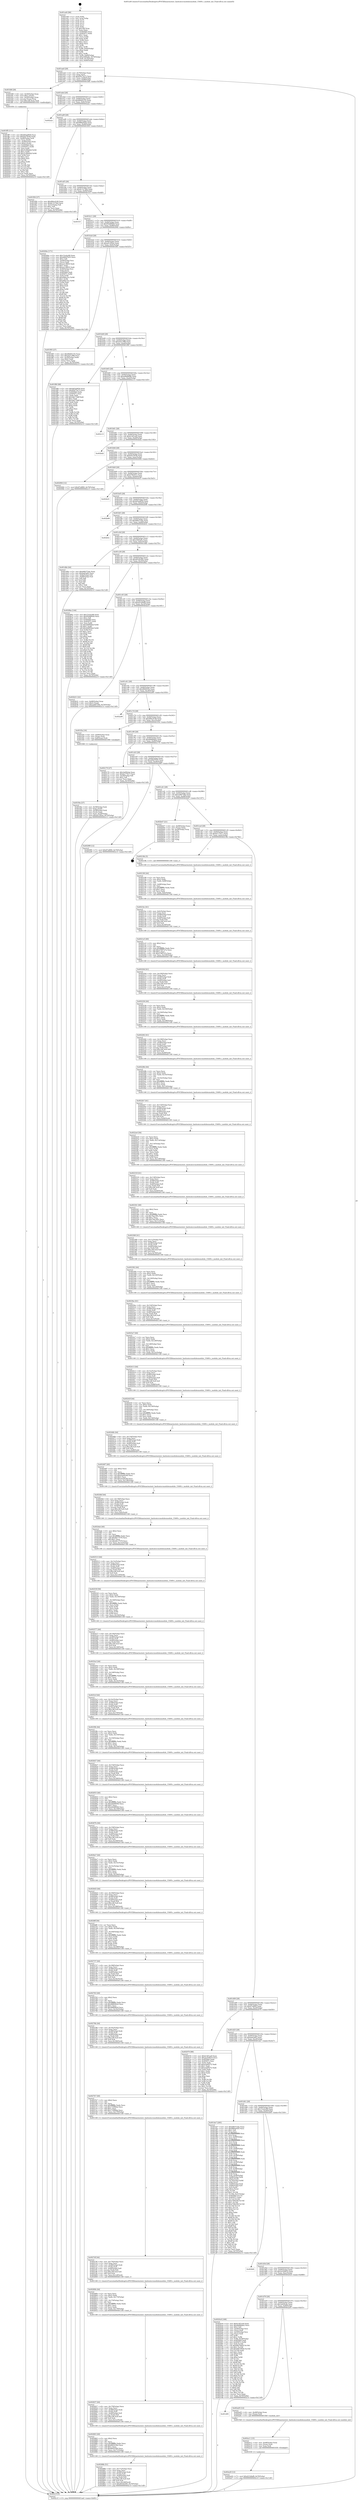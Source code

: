 digraph "0x401a40" {
  label = "0x401a40 (/mnt/c/Users/mathe/Desktop/tcc/POCII/binaries/extr_hashcatsrcmodulesmodule_15400.c_module_init_Final-ollvm.out::main(0))"
  labelloc = "t"
  node[shape=record]

  Entry [label="",width=0.3,height=0.3,shape=circle,fillcolor=black,style=filled]
  "0x401aa0" [label="{
     0x401aa0 [29]\l
     | [instrs]\l
     &nbsp;&nbsp;0x401aa0 \<+3\>: mov -0x70(%rbp),%eax\l
     &nbsp;&nbsp;0x401aa3 \<+2\>: mov %eax,%ecx\l
     &nbsp;&nbsp;0x401aa5 \<+6\>: sub $0x85b73a73,%ecx\l
     &nbsp;&nbsp;0x401aab \<+6\>: mov %eax,-0x84(%rbp)\l
     &nbsp;&nbsp;0x401ab1 \<+6\>: mov %ecx,-0x88(%rbp)\l
     &nbsp;&nbsp;0x401ab7 \<+6\>: je 0000000000401fd8 \<main+0x598\>\l
  }"]
  "0x401fd8" [label="{
     0x401fd8 [29]\l
     | [instrs]\l
     &nbsp;&nbsp;0x401fd8 \<+4\>: mov -0x50(%rbp),%rax\l
     &nbsp;&nbsp;0x401fdc \<+6\>: movl $0x1,(%rax)\l
     &nbsp;&nbsp;0x401fe2 \<+4\>: mov -0x50(%rbp),%rax\l
     &nbsp;&nbsp;0x401fe6 \<+3\>: movslq (%rax),%rax\l
     &nbsp;&nbsp;0x401fe9 \<+7\>: imul $0x1d8,%rax,%rdi\l
     &nbsp;&nbsp;0x401ff0 \<+5\>: call 0000000000401050 \<malloc@plt\>\l
     | [calls]\l
     &nbsp;&nbsp;0x401050 \{1\} (unknown)\l
  }"]
  "0x401abd" [label="{
     0x401abd [28]\l
     | [instrs]\l
     &nbsp;&nbsp;0x401abd \<+5\>: jmp 0000000000401ac2 \<main+0x82\>\l
     &nbsp;&nbsp;0x401ac2 \<+6\>: mov -0x84(%rbp),%eax\l
     &nbsp;&nbsp;0x401ac8 \<+5\>: sub $0x88492155,%eax\l
     &nbsp;&nbsp;0x401acd \<+6\>: mov %eax,-0x8c(%rbp)\l
     &nbsp;&nbsp;0x401ad3 \<+6\>: je 0000000000402a2c \<main+0xfec\>\l
  }"]
  Exit [label="",width=0.3,height=0.3,shape=circle,fillcolor=black,style=filled,peripheries=2]
  "0x402a2c" [label="{
     0x402a2c\l
  }", style=dashed]
  "0x401ad9" [label="{
     0x401ad9 [28]\l
     | [instrs]\l
     &nbsp;&nbsp;0x401ad9 \<+5\>: jmp 0000000000401ade \<main+0x9e\>\l
     &nbsp;&nbsp;0x401ade \<+6\>: mov -0x84(%rbp),%eax\l
     &nbsp;&nbsp;0x401ae4 \<+5\>: sub $0x886a05d3,%eax\l
     &nbsp;&nbsp;0x401ae9 \<+6\>: mov %eax,-0x90(%rbp)\l
     &nbsp;&nbsp;0x401aef \<+6\>: je 0000000000401f04 \<main+0x4c4\>\l
  }"]
  "0x402a20" [label="{
     0x402a20 [12]\l
     | [instrs]\l
     &nbsp;&nbsp;0x402a20 \<+7\>: movl $0xd21b9af9,-0x70(%rbp)\l
     &nbsp;&nbsp;0x402a27 \<+5\>: jmp 0000000000402c1f \<main+0x11df\>\l
  }"]
  "0x401f04" [label="{
     0x401f04 [27]\l
     | [instrs]\l
     &nbsp;&nbsp;0x401f04 \<+5\>: mov $0xd94cd149,%eax\l
     &nbsp;&nbsp;0x401f09 \<+5\>: mov $0x8c7a73b0,%ecx\l
     &nbsp;&nbsp;0x401f0e \<+3\>: mov -0x31(%rbp),%dl\l
     &nbsp;&nbsp;0x401f11 \<+3\>: test $0x1,%dl\l
     &nbsp;&nbsp;0x401f14 \<+3\>: cmovne %ecx,%eax\l
     &nbsp;&nbsp;0x401f17 \<+3\>: mov %eax,-0x70(%rbp)\l
     &nbsp;&nbsp;0x401f1a \<+5\>: jmp 0000000000402c1f \<main+0x11df\>\l
  }"]
  "0x401af5" [label="{
     0x401af5 [28]\l
     | [instrs]\l
     &nbsp;&nbsp;0x401af5 \<+5\>: jmp 0000000000401afa \<main+0xba\>\l
     &nbsp;&nbsp;0x401afa \<+6\>: mov -0x84(%rbp),%eax\l
     &nbsp;&nbsp;0x401b00 \<+5\>: sub $0x8c7a73b0,%eax\l
     &nbsp;&nbsp;0x401b05 \<+6\>: mov %eax,-0x94(%rbp)\l
     &nbsp;&nbsp;0x401b0b \<+6\>: je 0000000000401f1f \<main+0x4df\>\l
  }"]
  "0x402a11" [label="{
     0x402a11 [15]\l
     | [instrs]\l
     &nbsp;&nbsp;0x402a11 \<+4\>: mov -0x48(%rbp),%rax\l
     &nbsp;&nbsp;0x402a15 \<+3\>: mov (%rax),%rax\l
     &nbsp;&nbsp;0x402a18 \<+3\>: mov %rax,%rdi\l
     &nbsp;&nbsp;0x402a1b \<+5\>: call 0000000000401030 \<free@plt\>\l
     | [calls]\l
     &nbsp;&nbsp;0x401030 \{1\} (unknown)\l
  }"]
  "0x401f1f" [label="{
     0x401f1f\l
  }", style=dashed]
  "0x401b11" [label="{
     0x401b11 [28]\l
     | [instrs]\l
     &nbsp;&nbsp;0x401b11 \<+5\>: jmp 0000000000401b16 \<main+0xd6\>\l
     &nbsp;&nbsp;0x401b16 \<+6\>: mov -0x84(%rbp),%eax\l
     &nbsp;&nbsp;0x401b1c \<+5\>: sub $0x95dd6929,%eax\l
     &nbsp;&nbsp;0x401b21 \<+6\>: mov %eax,-0x98(%rbp)\l
     &nbsp;&nbsp;0x401b27 \<+6\>: je 000000000040294e \<main+0xf0e\>\l
  }"]
  "0x401d95" [label="{
     0x401d95\l
  }", style=dashed]
  "0x40294e" [label="{
     0x40294e [171]\l
     | [instrs]\l
     &nbsp;&nbsp;0x40294e \<+5\>: mov $0x15cdce99,%eax\l
     &nbsp;&nbsp;0x402953 \<+5\>: mov $0xdd0d7b55,%ecx\l
     &nbsp;&nbsp;0x402958 \<+2\>: mov $0x1,%dl\l
     &nbsp;&nbsp;0x40295a \<+4\>: mov -0x40(%rbp),%rsi\l
     &nbsp;&nbsp;0x40295e \<+2\>: mov (%rsi),%edi\l
     &nbsp;&nbsp;0x402960 \<+6\>: sub $0xee1c8835,%edi\l
     &nbsp;&nbsp;0x402966 \<+3\>: add $0x1,%edi\l
     &nbsp;&nbsp;0x402969 \<+6\>: add $0xee1c8835,%edi\l
     &nbsp;&nbsp;0x40296f \<+4\>: mov -0x40(%rbp),%rsi\l
     &nbsp;&nbsp;0x402973 \<+2\>: mov %edi,(%rsi)\l
     &nbsp;&nbsp;0x402975 \<+7\>: mov 0x4050b4,%edi\l
     &nbsp;&nbsp;0x40297c \<+8\>: mov 0x40507c,%r8d\l
     &nbsp;&nbsp;0x402984 \<+3\>: mov %edi,%r9d\l
     &nbsp;&nbsp;0x402987 \<+7\>: add $0xe06ac3cc,%r9d\l
     &nbsp;&nbsp;0x40298e \<+4\>: sub $0x1,%r9d\l
     &nbsp;&nbsp;0x402992 \<+7\>: sub $0xe06ac3cc,%r9d\l
     &nbsp;&nbsp;0x402999 \<+4\>: imul %r9d,%edi\l
     &nbsp;&nbsp;0x40299d \<+3\>: and $0x1,%edi\l
     &nbsp;&nbsp;0x4029a0 \<+3\>: cmp $0x0,%edi\l
     &nbsp;&nbsp;0x4029a3 \<+4\>: sete %r10b\l
     &nbsp;&nbsp;0x4029a7 \<+4\>: cmp $0xa,%r8d\l
     &nbsp;&nbsp;0x4029ab \<+4\>: setl %r11b\l
     &nbsp;&nbsp;0x4029af \<+3\>: mov %r10b,%bl\l
     &nbsp;&nbsp;0x4029b2 \<+3\>: xor $0xff,%bl\l
     &nbsp;&nbsp;0x4029b5 \<+3\>: mov %r11b,%r14b\l
     &nbsp;&nbsp;0x4029b8 \<+4\>: xor $0xff,%r14b\l
     &nbsp;&nbsp;0x4029bc \<+3\>: xor $0x0,%dl\l
     &nbsp;&nbsp;0x4029bf \<+3\>: mov %bl,%r15b\l
     &nbsp;&nbsp;0x4029c2 \<+4\>: and $0x0,%r15b\l
     &nbsp;&nbsp;0x4029c6 \<+3\>: and %dl,%r10b\l
     &nbsp;&nbsp;0x4029c9 \<+3\>: mov %r14b,%r12b\l
     &nbsp;&nbsp;0x4029cc \<+4\>: and $0x0,%r12b\l
     &nbsp;&nbsp;0x4029d0 \<+3\>: and %dl,%r11b\l
     &nbsp;&nbsp;0x4029d3 \<+3\>: or %r10b,%r15b\l
     &nbsp;&nbsp;0x4029d6 \<+3\>: or %r11b,%r12b\l
     &nbsp;&nbsp;0x4029d9 \<+3\>: xor %r12b,%r15b\l
     &nbsp;&nbsp;0x4029dc \<+3\>: or %r14b,%bl\l
     &nbsp;&nbsp;0x4029df \<+3\>: xor $0xff,%bl\l
     &nbsp;&nbsp;0x4029e2 \<+3\>: or $0x0,%dl\l
     &nbsp;&nbsp;0x4029e5 \<+2\>: and %dl,%bl\l
     &nbsp;&nbsp;0x4029e7 \<+3\>: or %bl,%r15b\l
     &nbsp;&nbsp;0x4029ea \<+4\>: test $0x1,%r15b\l
     &nbsp;&nbsp;0x4029ee \<+3\>: cmovne %ecx,%eax\l
     &nbsp;&nbsp;0x4029f1 \<+3\>: mov %eax,-0x70(%rbp)\l
     &nbsp;&nbsp;0x4029f4 \<+5\>: jmp 0000000000402c1f \<main+0x11df\>\l
  }"]
  "0x401b2d" [label="{
     0x401b2d [28]\l
     | [instrs]\l
     &nbsp;&nbsp;0x401b2d \<+5\>: jmp 0000000000401b32 \<main+0xf2\>\l
     &nbsp;&nbsp;0x401b32 \<+6\>: mov -0x84(%rbp),%eax\l
     &nbsp;&nbsp;0x401b38 \<+5\>: sub $0xa013f5ee,%eax\l
     &nbsp;&nbsp;0x401b3d \<+6\>: mov %eax,-0x9c(%rbp)\l
     &nbsp;&nbsp;0x401b43 \<+6\>: je 0000000000401f65 \<main+0x525\>\l
  }"]
  "0x402a05" [label="{
     0x402a05 [12]\l
     | [instrs]\l
     &nbsp;&nbsp;0x402a05 \<+4\>: mov -0x48(%rbp),%rax\l
     &nbsp;&nbsp;0x402a09 \<+3\>: mov (%rax),%rdi\l
     &nbsp;&nbsp;0x402a0c \<+5\>: call 00000000004015b0 \<module_init\>\l
     | [calls]\l
     &nbsp;&nbsp;0x4015b0 \{1\} (/mnt/c/Users/mathe/Desktop/tcc/POCII/binaries/extr_hashcatsrcmodulesmodule_15400.c_module_init_Final-ollvm.out::module_init)\l
  }"]
  "0x401f65" [label="{
     0x401f65 [27]\l
     | [instrs]\l
     &nbsp;&nbsp;0x401f65 \<+5\>: mov $0x88492155,%eax\l
     &nbsp;&nbsp;0x401f6a \<+5\>: mov $0xa421cf88,%ecx\l
     &nbsp;&nbsp;0x401f6f \<+3\>: mov -0x30(%rbp),%edx\l
     &nbsp;&nbsp;0x401f72 \<+3\>: cmp $0x0,%edx\l
     &nbsp;&nbsp;0x401f75 \<+3\>: cmove %ecx,%eax\l
     &nbsp;&nbsp;0x401f78 \<+3\>: mov %eax,-0x70(%rbp)\l
     &nbsp;&nbsp;0x401f7b \<+5\>: jmp 0000000000402c1f \<main+0x11df\>\l
  }"]
  "0x401b49" [label="{
     0x401b49 [28]\l
     | [instrs]\l
     &nbsp;&nbsp;0x401b49 \<+5\>: jmp 0000000000401b4e \<main+0x10e\>\l
     &nbsp;&nbsp;0x401b4e \<+6\>: mov -0x84(%rbp),%eax\l
     &nbsp;&nbsp;0x401b54 \<+5\>: sub $0xa421cf88,%eax\l
     &nbsp;&nbsp;0x401b59 \<+6\>: mov %eax,-0xa0(%rbp)\l
     &nbsp;&nbsp;0x401b5f \<+6\>: je 0000000000401f80 \<main+0x540\>\l
  }"]
  "0x40288b" [label="{
     0x40288b [51]\l
     | [instrs]\l
     &nbsp;&nbsp;0x40288b \<+6\>: mov -0x17c(%rbp),%ecx\l
     &nbsp;&nbsp;0x402891 \<+3\>: imul %eax,%ecx\l
     &nbsp;&nbsp;0x402894 \<+4\>: mov -0x48(%rbp),%rdi\l
     &nbsp;&nbsp;0x402898 \<+3\>: mov (%rdi),%rdi\l
     &nbsp;&nbsp;0x40289b \<+4\>: mov -0x40(%rbp),%r8\l
     &nbsp;&nbsp;0x40289f \<+3\>: movslq (%r8),%r8\l
     &nbsp;&nbsp;0x4028a2 \<+7\>: imul $0x1d8,%r8,%r8\l
     &nbsp;&nbsp;0x4028a9 \<+3\>: add %r8,%rdi\l
     &nbsp;&nbsp;0x4028ac \<+6\>: mov %ecx,0x1d0(%rdi)\l
     &nbsp;&nbsp;0x4028b2 \<+7\>: movl $0xd032b385,-0x70(%rbp)\l
     &nbsp;&nbsp;0x4028b9 \<+5\>: jmp 0000000000402c1f \<main+0x11df\>\l
  }"]
  "0x401f80" [label="{
     0x401f80 [88]\l
     | [instrs]\l
     &nbsp;&nbsp;0x401f80 \<+5\>: mov $0xb83ad659,%eax\l
     &nbsp;&nbsp;0x401f85 \<+5\>: mov $0x85b73a73,%ecx\l
     &nbsp;&nbsp;0x401f8a \<+7\>: mov 0x4050b4,%edx\l
     &nbsp;&nbsp;0x401f91 \<+7\>: mov 0x40507c,%esi\l
     &nbsp;&nbsp;0x401f98 \<+2\>: mov %edx,%edi\l
     &nbsp;&nbsp;0x401f9a \<+6\>: add $0x5ab17ddf,%edi\l
     &nbsp;&nbsp;0x401fa0 \<+3\>: sub $0x1,%edi\l
     &nbsp;&nbsp;0x401fa3 \<+6\>: sub $0x5ab17ddf,%edi\l
     &nbsp;&nbsp;0x401fa9 \<+3\>: imul %edi,%edx\l
     &nbsp;&nbsp;0x401fac \<+3\>: and $0x1,%edx\l
     &nbsp;&nbsp;0x401faf \<+3\>: cmp $0x0,%edx\l
     &nbsp;&nbsp;0x401fb2 \<+4\>: sete %r8b\l
     &nbsp;&nbsp;0x401fb6 \<+3\>: cmp $0xa,%esi\l
     &nbsp;&nbsp;0x401fb9 \<+4\>: setl %r9b\l
     &nbsp;&nbsp;0x401fbd \<+3\>: mov %r8b,%r10b\l
     &nbsp;&nbsp;0x401fc0 \<+3\>: and %r9b,%r10b\l
     &nbsp;&nbsp;0x401fc3 \<+3\>: xor %r9b,%r8b\l
     &nbsp;&nbsp;0x401fc6 \<+3\>: or %r8b,%r10b\l
     &nbsp;&nbsp;0x401fc9 \<+4\>: test $0x1,%r10b\l
     &nbsp;&nbsp;0x401fcd \<+3\>: cmovne %ecx,%eax\l
     &nbsp;&nbsp;0x401fd0 \<+3\>: mov %eax,-0x70(%rbp)\l
     &nbsp;&nbsp;0x401fd3 \<+5\>: jmp 0000000000402c1f \<main+0x11df\>\l
  }"]
  "0x401b65" [label="{
     0x401b65 [28]\l
     | [instrs]\l
     &nbsp;&nbsp;0x401b65 \<+5\>: jmp 0000000000401b6a \<main+0x12a\>\l
     &nbsp;&nbsp;0x401b6a \<+6\>: mov -0x84(%rbp),%eax\l
     &nbsp;&nbsp;0x401b70 \<+5\>: sub $0xa9066696,%eax\l
     &nbsp;&nbsp;0x401b75 \<+6\>: mov %eax,-0xa4(%rbp)\l
     &nbsp;&nbsp;0x401b7b \<+6\>: je 0000000000402c13 \<main+0x11d3\>\l
  }"]
  "0x402863" [label="{
     0x402863 [40]\l
     | [instrs]\l
     &nbsp;&nbsp;0x402863 \<+5\>: mov $0x2,%ecx\l
     &nbsp;&nbsp;0x402868 \<+1\>: cltd\l
     &nbsp;&nbsp;0x402869 \<+2\>: idiv %ecx\l
     &nbsp;&nbsp;0x40286b \<+6\>: imul $0xfffffffe,%edx,%ecx\l
     &nbsp;&nbsp;0x402871 \<+6\>: add $0x68541fb4,%ecx\l
     &nbsp;&nbsp;0x402877 \<+3\>: add $0x1,%ecx\l
     &nbsp;&nbsp;0x40287a \<+6\>: sub $0x68541fb4,%ecx\l
     &nbsp;&nbsp;0x402880 \<+6\>: mov %ecx,-0x17c(%rbp)\l
     &nbsp;&nbsp;0x402886 \<+5\>: call 0000000000401160 \<next_i\>\l
     | [calls]\l
     &nbsp;&nbsp;0x401160 \{1\} (/mnt/c/Users/mathe/Desktop/tcc/POCII/binaries/extr_hashcatsrcmodulesmodule_15400.c_module_init_Final-ollvm.out::next_i)\l
  }"]
  "0x402c13" [label="{
     0x402c13\l
  }", style=dashed]
  "0x401b81" [label="{
     0x401b81 [28]\l
     | [instrs]\l
     &nbsp;&nbsp;0x401b81 \<+5\>: jmp 0000000000401b86 \<main+0x146\>\l
     &nbsp;&nbsp;0x401b86 \<+6\>: mov -0x84(%rbp),%eax\l
     &nbsp;&nbsp;0x401b8c \<+5\>: sub $0xb14f1ea9,%eax\l
     &nbsp;&nbsp;0x401b91 \<+6\>: mov %eax,-0xa8(%rbp)\l
     &nbsp;&nbsp;0x401b97 \<+6\>: je 0000000000402bd2 \<main+0x1192\>\l
  }"]
  "0x402837" [label="{
     0x402837 [44]\l
     | [instrs]\l
     &nbsp;&nbsp;0x402837 \<+6\>: mov -0x178(%rbp),%ecx\l
     &nbsp;&nbsp;0x40283d \<+3\>: imul %eax,%ecx\l
     &nbsp;&nbsp;0x402840 \<+4\>: mov -0x48(%rbp),%rdi\l
     &nbsp;&nbsp;0x402844 \<+3\>: mov (%rdi),%rdi\l
     &nbsp;&nbsp;0x402847 \<+4\>: mov -0x40(%rbp),%r8\l
     &nbsp;&nbsp;0x40284b \<+3\>: movslq (%r8),%r8\l
     &nbsp;&nbsp;0x40284e \<+7\>: imul $0x1d8,%r8,%r8\l
     &nbsp;&nbsp;0x402855 \<+3\>: add %r8,%rdi\l
     &nbsp;&nbsp;0x402858 \<+6\>: mov %ecx,0x1cc(%rdi)\l
     &nbsp;&nbsp;0x40285e \<+5\>: call 0000000000401160 \<next_i\>\l
     | [calls]\l
     &nbsp;&nbsp;0x401160 \{1\} (/mnt/c/Users/mathe/Desktop/tcc/POCII/binaries/extr_hashcatsrcmodulesmodule_15400.c_module_init_Final-ollvm.out::next_i)\l
  }"]
  "0x402bd2" [label="{
     0x402bd2\l
  }", style=dashed]
  "0x401b9d" [label="{
     0x401b9d [28]\l
     | [instrs]\l
     &nbsp;&nbsp;0x401b9d \<+5\>: jmp 0000000000401ba2 \<main+0x162\>\l
     &nbsp;&nbsp;0x401ba2 \<+6\>: mov -0x84(%rbp),%eax\l
     &nbsp;&nbsp;0x401ba8 \<+5\>: sub $0xb427fe58,%eax\l
     &nbsp;&nbsp;0x401bad \<+6\>: mov %eax,-0xac(%rbp)\l
     &nbsp;&nbsp;0x401bb3 \<+6\>: je 0000000000402064 \<main+0x624\>\l
  }"]
  "0x40280b" [label="{
     0x40280b [44]\l
     | [instrs]\l
     &nbsp;&nbsp;0x40280b \<+2\>: xor %ecx,%ecx\l
     &nbsp;&nbsp;0x40280d \<+5\>: mov $0x2,%edx\l
     &nbsp;&nbsp;0x402812 \<+6\>: mov %edx,-0x174(%rbp)\l
     &nbsp;&nbsp;0x402818 \<+1\>: cltd\l
     &nbsp;&nbsp;0x402819 \<+6\>: mov -0x174(%rbp),%esi\l
     &nbsp;&nbsp;0x40281f \<+2\>: idiv %esi\l
     &nbsp;&nbsp;0x402821 \<+6\>: imul $0xfffffffe,%edx,%edx\l
     &nbsp;&nbsp;0x402827 \<+3\>: sub $0x1,%ecx\l
     &nbsp;&nbsp;0x40282a \<+2\>: sub %ecx,%edx\l
     &nbsp;&nbsp;0x40282c \<+6\>: mov %edx,-0x178(%rbp)\l
     &nbsp;&nbsp;0x402832 \<+5\>: call 0000000000401160 \<next_i\>\l
     | [calls]\l
     &nbsp;&nbsp;0x401160 \{1\} (/mnt/c/Users/mathe/Desktop/tcc/POCII/binaries/extr_hashcatsrcmodulesmodule_15400.c_module_init_Final-ollvm.out::next_i)\l
  }"]
  "0x402064" [label="{
     0x402064 [12]\l
     | [instrs]\l
     &nbsp;&nbsp;0x402064 \<+7\>: movl $0x87e8f00,-0x70(%rbp)\l
     &nbsp;&nbsp;0x40206b \<+5\>: jmp 0000000000402c1f \<main+0x11df\>\l
  }"]
  "0x401bb9" [label="{
     0x401bb9 [28]\l
     | [instrs]\l
     &nbsp;&nbsp;0x401bb9 \<+5\>: jmp 0000000000401bbe \<main+0x17e\>\l
     &nbsp;&nbsp;0x401bbe \<+6\>: mov -0x84(%rbp),%eax\l
     &nbsp;&nbsp;0x401bc4 \<+5\>: sub $0xb76fc811,%eax\l
     &nbsp;&nbsp;0x401bc9 \<+6\>: mov %eax,-0xb0(%rbp)\l
     &nbsp;&nbsp;0x401bcf \<+6\>: je 0000000000402b25 \<main+0x10e5\>\l
  }"]
  "0x4027df" [label="{
     0x4027df [44]\l
     | [instrs]\l
     &nbsp;&nbsp;0x4027df \<+6\>: mov -0x170(%rbp),%ecx\l
     &nbsp;&nbsp;0x4027e5 \<+3\>: imul %eax,%ecx\l
     &nbsp;&nbsp;0x4027e8 \<+4\>: mov -0x48(%rbp),%rdi\l
     &nbsp;&nbsp;0x4027ec \<+3\>: mov (%rdi),%rdi\l
     &nbsp;&nbsp;0x4027ef \<+4\>: mov -0x40(%rbp),%r8\l
     &nbsp;&nbsp;0x4027f3 \<+3\>: movslq (%r8),%r8\l
     &nbsp;&nbsp;0x4027f6 \<+7\>: imul $0x1d8,%r8,%r8\l
     &nbsp;&nbsp;0x4027fd \<+3\>: add %r8,%rdi\l
     &nbsp;&nbsp;0x402800 \<+6\>: mov %ecx,0x1c8(%rdi)\l
     &nbsp;&nbsp;0x402806 \<+5\>: call 0000000000401160 \<next_i\>\l
     | [calls]\l
     &nbsp;&nbsp;0x401160 \{1\} (/mnt/c/Users/mathe/Desktop/tcc/POCII/binaries/extr_hashcatsrcmodulesmodule_15400.c_module_init_Final-ollvm.out::next_i)\l
  }"]
  "0x402b25" [label="{
     0x402b25\l
  }", style=dashed]
  "0x401bd5" [label="{
     0x401bd5 [28]\l
     | [instrs]\l
     &nbsp;&nbsp;0x401bd5 \<+5\>: jmp 0000000000401bda \<main+0x19a\>\l
     &nbsp;&nbsp;0x401bda \<+6\>: mov -0x84(%rbp),%eax\l
     &nbsp;&nbsp;0x401be0 \<+5\>: sub $0xb83ad659,%eax\l
     &nbsp;&nbsp;0x401be5 \<+6\>: mov %eax,-0xb4(%rbp)\l
     &nbsp;&nbsp;0x401beb \<+6\>: je 0000000000402b98 \<main+0x1158\>\l
  }"]
  "0x4027b7" [label="{
     0x4027b7 [40]\l
     | [instrs]\l
     &nbsp;&nbsp;0x4027b7 \<+5\>: mov $0x2,%ecx\l
     &nbsp;&nbsp;0x4027bc \<+1\>: cltd\l
     &nbsp;&nbsp;0x4027bd \<+2\>: idiv %ecx\l
     &nbsp;&nbsp;0x4027bf \<+6\>: imul $0xfffffffe,%edx,%ecx\l
     &nbsp;&nbsp;0x4027c5 \<+6\>: sub $0x1720fbda,%ecx\l
     &nbsp;&nbsp;0x4027cb \<+3\>: add $0x1,%ecx\l
     &nbsp;&nbsp;0x4027ce \<+6\>: add $0x1720fbda,%ecx\l
     &nbsp;&nbsp;0x4027d4 \<+6\>: mov %ecx,-0x170(%rbp)\l
     &nbsp;&nbsp;0x4027da \<+5\>: call 0000000000401160 \<next_i\>\l
     | [calls]\l
     &nbsp;&nbsp;0x401160 \{1\} (/mnt/c/Users/mathe/Desktop/tcc/POCII/binaries/extr_hashcatsrcmodulesmodule_15400.c_module_init_Final-ollvm.out::next_i)\l
  }"]
  "0x402b98" [label="{
     0x402b98\l
  }", style=dashed]
  "0x401bf1" [label="{
     0x401bf1 [28]\l
     | [instrs]\l
     &nbsp;&nbsp;0x401bf1 \<+5\>: jmp 0000000000401bf6 \<main+0x1b6\>\l
     &nbsp;&nbsp;0x401bf6 \<+6\>: mov -0x84(%rbp),%eax\l
     &nbsp;&nbsp;0x401bfc \<+5\>: sub $0xb8b572de,%eax\l
     &nbsp;&nbsp;0x401c01 \<+6\>: mov %eax,-0xb8(%rbp)\l
     &nbsp;&nbsp;0x401c07 \<+6\>: je 0000000000402b5c \<main+0x111c\>\l
  }"]
  "0x40278b" [label="{
     0x40278b [44]\l
     | [instrs]\l
     &nbsp;&nbsp;0x40278b \<+6\>: mov -0x16c(%rbp),%ecx\l
     &nbsp;&nbsp;0x402791 \<+3\>: imul %eax,%ecx\l
     &nbsp;&nbsp;0x402794 \<+4\>: mov -0x48(%rbp),%rdi\l
     &nbsp;&nbsp;0x402798 \<+3\>: mov (%rdi),%rdi\l
     &nbsp;&nbsp;0x40279b \<+4\>: mov -0x40(%rbp),%r8\l
     &nbsp;&nbsp;0x40279f \<+3\>: movslq (%r8),%r8\l
     &nbsp;&nbsp;0x4027a2 \<+7\>: imul $0x1d8,%r8,%r8\l
     &nbsp;&nbsp;0x4027a9 \<+3\>: add %r8,%rdi\l
     &nbsp;&nbsp;0x4027ac \<+6\>: mov %ecx,0x190(%rdi)\l
     &nbsp;&nbsp;0x4027b2 \<+5\>: call 0000000000401160 \<next_i\>\l
     | [calls]\l
     &nbsp;&nbsp;0x401160 \{1\} (/mnt/c/Users/mathe/Desktop/tcc/POCII/binaries/extr_hashcatsrcmodulesmodule_15400.c_module_init_Final-ollvm.out::next_i)\l
  }"]
  "0x402b5c" [label="{
     0x402b5c\l
  }", style=dashed]
  "0x401c0d" [label="{
     0x401c0d [28]\l
     | [instrs]\l
     &nbsp;&nbsp;0x401c0d \<+5\>: jmp 0000000000401c12 \<main+0x1d2\>\l
     &nbsp;&nbsp;0x401c12 \<+6\>: mov -0x84(%rbp),%eax\l
     &nbsp;&nbsp;0x401c18 \<+5\>: sub $0xc04f3a8c,%eax\l
     &nbsp;&nbsp;0x401c1d \<+6\>: mov %eax,-0xbc(%rbp)\l
     &nbsp;&nbsp;0x401c23 \<+6\>: je 0000000000401dbb \<main+0x37b\>\l
  }"]
  "0x402763" [label="{
     0x402763 [40]\l
     | [instrs]\l
     &nbsp;&nbsp;0x402763 \<+5\>: mov $0x2,%ecx\l
     &nbsp;&nbsp;0x402768 \<+1\>: cltd\l
     &nbsp;&nbsp;0x402769 \<+2\>: idiv %ecx\l
     &nbsp;&nbsp;0x40276b \<+6\>: imul $0xfffffffe,%edx,%ecx\l
     &nbsp;&nbsp;0x402771 \<+6\>: sub $0x488846c6,%ecx\l
     &nbsp;&nbsp;0x402777 \<+3\>: add $0x1,%ecx\l
     &nbsp;&nbsp;0x40277a \<+6\>: add $0x488846c6,%ecx\l
     &nbsp;&nbsp;0x402780 \<+6\>: mov %ecx,-0x16c(%rbp)\l
     &nbsp;&nbsp;0x402786 \<+5\>: call 0000000000401160 \<next_i\>\l
     | [calls]\l
     &nbsp;&nbsp;0x401160 \{1\} (/mnt/c/Users/mathe/Desktop/tcc/POCII/binaries/extr_hashcatsrcmodulesmodule_15400.c_module_init_Final-ollvm.out::next_i)\l
  }"]
  "0x401dbb" [label="{
     0x401dbb [44]\l
     | [instrs]\l
     &nbsp;&nbsp;0x401dbb \<+5\>: mov $0xb8b572de,%eax\l
     &nbsp;&nbsp;0x401dc0 \<+5\>: mov $0xbab3a62,%ecx\l
     &nbsp;&nbsp;0x401dc5 \<+3\>: mov -0x6a(%rbp),%dl\l
     &nbsp;&nbsp;0x401dc8 \<+4\>: mov -0x69(%rbp),%sil\l
     &nbsp;&nbsp;0x401dcc \<+3\>: mov %dl,%dil\l
     &nbsp;&nbsp;0x401dcf \<+3\>: and %sil,%dil\l
     &nbsp;&nbsp;0x401dd2 \<+3\>: xor %sil,%dl\l
     &nbsp;&nbsp;0x401dd5 \<+3\>: or %dl,%dil\l
     &nbsp;&nbsp;0x401dd8 \<+4\>: test $0x1,%dil\l
     &nbsp;&nbsp;0x401ddc \<+3\>: cmovne %ecx,%eax\l
     &nbsp;&nbsp;0x401ddf \<+3\>: mov %eax,-0x70(%rbp)\l
     &nbsp;&nbsp;0x401de2 \<+5\>: jmp 0000000000402c1f \<main+0x11df\>\l
  }"]
  "0x401c29" [label="{
     0x401c29 [28]\l
     | [instrs]\l
     &nbsp;&nbsp;0x401c29 \<+5\>: jmp 0000000000401c2e \<main+0x1ee\>\l
     &nbsp;&nbsp;0x401c2e \<+6\>: mov -0x84(%rbp),%eax\l
     &nbsp;&nbsp;0x401c34 \<+5\>: sub $0xd032b385,%eax\l
     &nbsp;&nbsp;0x401c39 \<+6\>: mov %eax,-0xc0(%rbp)\l
     &nbsp;&nbsp;0x401c3f \<+6\>: je 00000000004028be \<main+0xe7e\>\l
  }"]
  "0x402c1f" [label="{
     0x402c1f [5]\l
     | [instrs]\l
     &nbsp;&nbsp;0x402c1f \<+5\>: jmp 0000000000401aa0 \<main+0x60\>\l
  }"]
  "0x401a40" [label="{
     0x401a40 [96]\l
     | [instrs]\l
     &nbsp;&nbsp;0x401a40 \<+1\>: push %rbp\l
     &nbsp;&nbsp;0x401a41 \<+3\>: mov %rsp,%rbp\l
     &nbsp;&nbsp;0x401a44 \<+2\>: push %r15\l
     &nbsp;&nbsp;0x401a46 \<+2\>: push %r14\l
     &nbsp;&nbsp;0x401a48 \<+2\>: push %r13\l
     &nbsp;&nbsp;0x401a4a \<+2\>: push %r12\l
     &nbsp;&nbsp;0x401a4c \<+1\>: push %rbx\l
     &nbsp;&nbsp;0x401a4d \<+7\>: sub $0x168,%rsp\l
     &nbsp;&nbsp;0x401a54 \<+2\>: xor %eax,%eax\l
     &nbsp;&nbsp;0x401a56 \<+7\>: mov 0x4050b4,%ecx\l
     &nbsp;&nbsp;0x401a5d \<+7\>: mov 0x40507c,%edx\l
     &nbsp;&nbsp;0x401a64 \<+3\>: sub $0x1,%eax\l
     &nbsp;&nbsp;0x401a67 \<+3\>: mov %ecx,%r8d\l
     &nbsp;&nbsp;0x401a6a \<+3\>: add %eax,%r8d\l
     &nbsp;&nbsp;0x401a6d \<+4\>: imul %r8d,%ecx\l
     &nbsp;&nbsp;0x401a71 \<+3\>: and $0x1,%ecx\l
     &nbsp;&nbsp;0x401a74 \<+3\>: cmp $0x0,%ecx\l
     &nbsp;&nbsp;0x401a77 \<+4\>: sete %r9b\l
     &nbsp;&nbsp;0x401a7b \<+4\>: and $0x1,%r9b\l
     &nbsp;&nbsp;0x401a7f \<+4\>: mov %r9b,-0x6a(%rbp)\l
     &nbsp;&nbsp;0x401a83 \<+3\>: cmp $0xa,%edx\l
     &nbsp;&nbsp;0x401a86 \<+4\>: setl %r9b\l
     &nbsp;&nbsp;0x401a8a \<+4\>: and $0x1,%r9b\l
     &nbsp;&nbsp;0x401a8e \<+4\>: mov %r9b,-0x69(%rbp)\l
     &nbsp;&nbsp;0x401a92 \<+7\>: movl $0xc04f3a8c,-0x70(%rbp)\l
     &nbsp;&nbsp;0x401a99 \<+3\>: mov %edi,-0x74(%rbp)\l
     &nbsp;&nbsp;0x401a9c \<+4\>: mov %rsi,-0x80(%rbp)\l
  }"]
  "0x402737" [label="{
     0x402737 [44]\l
     | [instrs]\l
     &nbsp;&nbsp;0x402737 \<+6\>: mov -0x168(%rbp),%ecx\l
     &nbsp;&nbsp;0x40273d \<+3\>: imul %eax,%ecx\l
     &nbsp;&nbsp;0x402740 \<+4\>: mov -0x48(%rbp),%rdi\l
     &nbsp;&nbsp;0x402744 \<+3\>: mov (%rdi),%rdi\l
     &nbsp;&nbsp;0x402747 \<+4\>: mov -0x40(%rbp),%r8\l
     &nbsp;&nbsp;0x40274b \<+3\>: movslq (%r8),%r8\l
     &nbsp;&nbsp;0x40274e \<+7\>: imul $0x1d8,%r8,%r8\l
     &nbsp;&nbsp;0x402755 \<+3\>: add %r8,%rdi\l
     &nbsp;&nbsp;0x402758 \<+6\>: mov %ecx,0x18c(%rdi)\l
     &nbsp;&nbsp;0x40275e \<+5\>: call 0000000000401160 \<next_i\>\l
     | [calls]\l
     &nbsp;&nbsp;0x401160 \{1\} (/mnt/c/Users/mathe/Desktop/tcc/POCII/binaries/extr_hashcatsrcmodulesmodule_15400.c_module_init_Final-ollvm.out::next_i)\l
  }"]
  "0x4028be" [label="{
     0x4028be [144]\l
     | [instrs]\l
     &nbsp;&nbsp;0x4028be \<+5\>: mov $0x15cdce99,%eax\l
     &nbsp;&nbsp;0x4028c3 \<+5\>: mov $0x95dd6929,%ecx\l
     &nbsp;&nbsp;0x4028c8 \<+2\>: mov $0x1,%dl\l
     &nbsp;&nbsp;0x4028ca \<+7\>: mov 0x4050b4,%esi\l
     &nbsp;&nbsp;0x4028d1 \<+7\>: mov 0x40507c,%edi\l
     &nbsp;&nbsp;0x4028d8 \<+3\>: mov %esi,%r8d\l
     &nbsp;&nbsp;0x4028db \<+7\>: sub $0x449f5bbd,%r8d\l
     &nbsp;&nbsp;0x4028e2 \<+4\>: sub $0x1,%r8d\l
     &nbsp;&nbsp;0x4028e6 \<+7\>: add $0x449f5bbd,%r8d\l
     &nbsp;&nbsp;0x4028ed \<+4\>: imul %r8d,%esi\l
     &nbsp;&nbsp;0x4028f1 \<+3\>: and $0x1,%esi\l
     &nbsp;&nbsp;0x4028f4 \<+3\>: cmp $0x0,%esi\l
     &nbsp;&nbsp;0x4028f7 \<+4\>: sete %r9b\l
     &nbsp;&nbsp;0x4028fb \<+3\>: cmp $0xa,%edi\l
     &nbsp;&nbsp;0x4028fe \<+4\>: setl %r10b\l
     &nbsp;&nbsp;0x402902 \<+3\>: mov %r9b,%r11b\l
     &nbsp;&nbsp;0x402905 \<+4\>: xor $0xff,%r11b\l
     &nbsp;&nbsp;0x402909 \<+3\>: mov %r10b,%bl\l
     &nbsp;&nbsp;0x40290c \<+3\>: xor $0xff,%bl\l
     &nbsp;&nbsp;0x40290f \<+3\>: xor $0x0,%dl\l
     &nbsp;&nbsp;0x402912 \<+3\>: mov %r11b,%r14b\l
     &nbsp;&nbsp;0x402915 \<+4\>: and $0x0,%r14b\l
     &nbsp;&nbsp;0x402919 \<+3\>: and %dl,%r9b\l
     &nbsp;&nbsp;0x40291c \<+3\>: mov %bl,%r15b\l
     &nbsp;&nbsp;0x40291f \<+4\>: and $0x0,%r15b\l
     &nbsp;&nbsp;0x402923 \<+3\>: and %dl,%r10b\l
     &nbsp;&nbsp;0x402926 \<+3\>: or %r9b,%r14b\l
     &nbsp;&nbsp;0x402929 \<+3\>: or %r10b,%r15b\l
     &nbsp;&nbsp;0x40292c \<+3\>: xor %r15b,%r14b\l
     &nbsp;&nbsp;0x40292f \<+3\>: or %bl,%r11b\l
     &nbsp;&nbsp;0x402932 \<+4\>: xor $0xff,%r11b\l
     &nbsp;&nbsp;0x402936 \<+3\>: or $0x0,%dl\l
     &nbsp;&nbsp;0x402939 \<+3\>: and %dl,%r11b\l
     &nbsp;&nbsp;0x40293c \<+3\>: or %r11b,%r14b\l
     &nbsp;&nbsp;0x40293f \<+4\>: test $0x1,%r14b\l
     &nbsp;&nbsp;0x402943 \<+3\>: cmovne %ecx,%eax\l
     &nbsp;&nbsp;0x402946 \<+3\>: mov %eax,-0x70(%rbp)\l
     &nbsp;&nbsp;0x402949 \<+5\>: jmp 0000000000402c1f \<main+0x11df\>\l
  }"]
  "0x401c45" [label="{
     0x401c45 [28]\l
     | [instrs]\l
     &nbsp;&nbsp;0x401c45 \<+5\>: jmp 0000000000401c4a \<main+0x20a\>\l
     &nbsp;&nbsp;0x401c4a \<+6\>: mov -0x84(%rbp),%eax\l
     &nbsp;&nbsp;0x401c50 \<+5\>: sub $0xd21b9af9,%eax\l
     &nbsp;&nbsp;0x401c55 \<+6\>: mov %eax,-0xc4(%rbp)\l
     &nbsp;&nbsp;0x401c5b \<+6\>: je 0000000000402b31 \<main+0x10f1\>\l
  }"]
  "0x4026ff" [label="{
     0x4026ff [56]\l
     | [instrs]\l
     &nbsp;&nbsp;0x4026ff \<+2\>: xor %ecx,%ecx\l
     &nbsp;&nbsp;0x402701 \<+5\>: mov $0x2,%edx\l
     &nbsp;&nbsp;0x402706 \<+6\>: mov %edx,-0x164(%rbp)\l
     &nbsp;&nbsp;0x40270c \<+1\>: cltd\l
     &nbsp;&nbsp;0x40270d \<+6\>: mov -0x164(%rbp),%esi\l
     &nbsp;&nbsp;0x402713 \<+2\>: idiv %esi\l
     &nbsp;&nbsp;0x402715 \<+6\>: imul $0xfffffffe,%edx,%edx\l
     &nbsp;&nbsp;0x40271b \<+3\>: mov %ecx,%r9d\l
     &nbsp;&nbsp;0x40271e \<+3\>: sub %edx,%r9d\l
     &nbsp;&nbsp;0x402721 \<+2\>: mov %ecx,%edx\l
     &nbsp;&nbsp;0x402723 \<+3\>: sub $0x1,%edx\l
     &nbsp;&nbsp;0x402726 \<+3\>: add %edx,%r9d\l
     &nbsp;&nbsp;0x402729 \<+3\>: sub %r9d,%ecx\l
     &nbsp;&nbsp;0x40272c \<+6\>: mov %ecx,-0x168(%rbp)\l
     &nbsp;&nbsp;0x402732 \<+5\>: call 0000000000401160 \<next_i\>\l
     | [calls]\l
     &nbsp;&nbsp;0x401160 \{1\} (/mnt/c/Users/mathe/Desktop/tcc/POCII/binaries/extr_hashcatsrcmodulesmodule_15400.c_module_init_Final-ollvm.out::next_i)\l
  }"]
  "0x402b31" [label="{
     0x402b31 [22]\l
     | [instrs]\l
     &nbsp;&nbsp;0x402b31 \<+4\>: mov -0x68(%rbp),%rax\l
     &nbsp;&nbsp;0x402b35 \<+6\>: movl $0x0,(%rax)\l
     &nbsp;&nbsp;0x402b3b \<+7\>: movl $0xea66730b,-0x70(%rbp)\l
     &nbsp;&nbsp;0x402b42 \<+5\>: jmp 0000000000402c1f \<main+0x11df\>\l
  }"]
  "0x401c61" [label="{
     0x401c61 [28]\l
     | [instrs]\l
     &nbsp;&nbsp;0x401c61 \<+5\>: jmp 0000000000401c66 \<main+0x226\>\l
     &nbsp;&nbsp;0x401c66 \<+6\>: mov -0x84(%rbp),%eax\l
     &nbsp;&nbsp;0x401c6c \<+5\>: sub $0xd84f203e,%eax\l
     &nbsp;&nbsp;0x401c71 \<+6\>: mov %eax,-0xc8(%rbp)\l
     &nbsp;&nbsp;0x401c77 \<+6\>: je 0000000000402a90 \<main+0x1050\>\l
  }"]
  "0x4026d3" [label="{
     0x4026d3 [44]\l
     | [instrs]\l
     &nbsp;&nbsp;0x4026d3 \<+6\>: mov -0x160(%rbp),%ecx\l
     &nbsp;&nbsp;0x4026d9 \<+3\>: imul %eax,%ecx\l
     &nbsp;&nbsp;0x4026dc \<+4\>: mov -0x48(%rbp),%rdi\l
     &nbsp;&nbsp;0x4026e0 \<+3\>: mov (%rdi),%rdi\l
     &nbsp;&nbsp;0x4026e3 \<+4\>: mov -0x40(%rbp),%r8\l
     &nbsp;&nbsp;0x4026e7 \<+3\>: movslq (%r8),%r8\l
     &nbsp;&nbsp;0x4026ea \<+7\>: imul $0x1d8,%r8,%r8\l
     &nbsp;&nbsp;0x4026f1 \<+3\>: add %r8,%rdi\l
     &nbsp;&nbsp;0x4026f4 \<+6\>: mov %ecx,0x188(%rdi)\l
     &nbsp;&nbsp;0x4026fa \<+5\>: call 0000000000401160 \<next_i\>\l
     | [calls]\l
     &nbsp;&nbsp;0x401160 \{1\} (/mnt/c/Users/mathe/Desktop/tcc/POCII/binaries/extr_hashcatsrcmodulesmodule_15400.c_module_init_Final-ollvm.out::next_i)\l
  }"]
  "0x402a90" [label="{
     0x402a90\l
  }", style=dashed]
  "0x401c7d" [label="{
     0x401c7d [28]\l
     | [instrs]\l
     &nbsp;&nbsp;0x401c7d \<+5\>: jmp 0000000000401c82 \<main+0x242\>\l
     &nbsp;&nbsp;0x401c82 \<+6\>: mov -0x84(%rbp),%eax\l
     &nbsp;&nbsp;0x401c88 \<+5\>: sub $0xd94cd149,%eax\l
     &nbsp;&nbsp;0x401c8d \<+6\>: mov %eax,-0xcc(%rbp)\l
     &nbsp;&nbsp;0x401c93 \<+6\>: je 0000000000401f3a \<main+0x4fa\>\l
  }"]
  "0x4026a7" [label="{
     0x4026a7 [44]\l
     | [instrs]\l
     &nbsp;&nbsp;0x4026a7 \<+2\>: xor %ecx,%ecx\l
     &nbsp;&nbsp;0x4026a9 \<+5\>: mov $0x2,%edx\l
     &nbsp;&nbsp;0x4026ae \<+6\>: mov %edx,-0x15c(%rbp)\l
     &nbsp;&nbsp;0x4026b4 \<+1\>: cltd\l
     &nbsp;&nbsp;0x4026b5 \<+6\>: mov -0x15c(%rbp),%esi\l
     &nbsp;&nbsp;0x4026bb \<+2\>: idiv %esi\l
     &nbsp;&nbsp;0x4026bd \<+6\>: imul $0xfffffffe,%edx,%edx\l
     &nbsp;&nbsp;0x4026c3 \<+3\>: sub $0x1,%ecx\l
     &nbsp;&nbsp;0x4026c6 \<+2\>: sub %ecx,%edx\l
     &nbsp;&nbsp;0x4026c8 \<+6\>: mov %edx,-0x160(%rbp)\l
     &nbsp;&nbsp;0x4026ce \<+5\>: call 0000000000401160 \<next_i\>\l
     | [calls]\l
     &nbsp;&nbsp;0x401160 \{1\} (/mnt/c/Users/mathe/Desktop/tcc/POCII/binaries/extr_hashcatsrcmodulesmodule_15400.c_module_init_Final-ollvm.out::next_i)\l
  }"]
  "0x401f3a" [label="{
     0x401f3a [16]\l
     | [instrs]\l
     &nbsp;&nbsp;0x401f3a \<+4\>: mov -0x60(%rbp),%rax\l
     &nbsp;&nbsp;0x401f3e \<+3\>: mov (%rax),%rax\l
     &nbsp;&nbsp;0x401f41 \<+4\>: mov 0x8(%rax),%rdi\l
     &nbsp;&nbsp;0x401f45 \<+5\>: call 0000000000401060 \<atoi@plt\>\l
     | [calls]\l
     &nbsp;&nbsp;0x401060 \{1\} (unknown)\l
  }"]
  "0x401c99" [label="{
     0x401c99 [28]\l
     | [instrs]\l
     &nbsp;&nbsp;0x401c99 \<+5\>: jmp 0000000000401c9e \<main+0x25e\>\l
     &nbsp;&nbsp;0x401c9e \<+6\>: mov -0x84(%rbp),%eax\l
     &nbsp;&nbsp;0x401ca4 \<+5\>: sub $0xdb666ab2,%eax\l
     &nbsp;&nbsp;0x401ca9 \<+6\>: mov %eax,-0xd0(%rbp)\l
     &nbsp;&nbsp;0x401caf \<+6\>: je 0000000000402170 \<main+0x730\>\l
  }"]
  "0x40267b" [label="{
     0x40267b [44]\l
     | [instrs]\l
     &nbsp;&nbsp;0x40267b \<+6\>: mov -0x158(%rbp),%ecx\l
     &nbsp;&nbsp;0x402681 \<+3\>: imul %eax,%ecx\l
     &nbsp;&nbsp;0x402684 \<+4\>: mov -0x48(%rbp),%rdi\l
     &nbsp;&nbsp;0x402688 \<+3\>: mov (%rdi),%rdi\l
     &nbsp;&nbsp;0x40268b \<+4\>: mov -0x40(%rbp),%r8\l
     &nbsp;&nbsp;0x40268f \<+3\>: movslq (%r8),%r8\l
     &nbsp;&nbsp;0x402692 \<+7\>: imul $0x1d8,%r8,%r8\l
     &nbsp;&nbsp;0x402699 \<+3\>: add %r8,%rdi\l
     &nbsp;&nbsp;0x40269c \<+6\>: mov %ecx,0x184(%rdi)\l
     &nbsp;&nbsp;0x4026a2 \<+5\>: call 0000000000401160 \<next_i\>\l
     | [calls]\l
     &nbsp;&nbsp;0x401160 \{1\} (/mnt/c/Users/mathe/Desktop/tcc/POCII/binaries/extr_hashcatsrcmodulesmodule_15400.c_module_init_Final-ollvm.out::next_i)\l
  }"]
  "0x402170" [label="{
     0x402170 [27]\l
     | [instrs]\l
     &nbsp;&nbsp;0x402170 \<+5\>: mov $0x3e65fcda,%eax\l
     &nbsp;&nbsp;0x402175 \<+5\>: mov $0xfa177b17,%ecx\l
     &nbsp;&nbsp;0x40217a \<+3\>: mov -0x29(%rbp),%dl\l
     &nbsp;&nbsp;0x40217d \<+3\>: test $0x1,%dl\l
     &nbsp;&nbsp;0x402180 \<+3\>: cmovne %ecx,%eax\l
     &nbsp;&nbsp;0x402183 \<+3\>: mov %eax,-0x70(%rbp)\l
     &nbsp;&nbsp;0x402186 \<+5\>: jmp 0000000000402c1f \<main+0x11df\>\l
  }"]
  "0x401cb5" [label="{
     0x401cb5 [28]\l
     | [instrs]\l
     &nbsp;&nbsp;0x401cb5 \<+5\>: jmp 0000000000401cba \<main+0x27a\>\l
     &nbsp;&nbsp;0x401cba \<+6\>: mov -0x84(%rbp),%eax\l
     &nbsp;&nbsp;0x401cc0 \<+5\>: sub $0xdd0d7b55,%eax\l
     &nbsp;&nbsp;0x401cc5 \<+6\>: mov %eax,-0xd4(%rbp)\l
     &nbsp;&nbsp;0x401ccb \<+6\>: je 00000000004029f9 \<main+0xfb9\>\l
  }"]
  "0x402653" [label="{
     0x402653 [40]\l
     | [instrs]\l
     &nbsp;&nbsp;0x402653 \<+5\>: mov $0x2,%ecx\l
     &nbsp;&nbsp;0x402658 \<+1\>: cltd\l
     &nbsp;&nbsp;0x402659 \<+2\>: idiv %ecx\l
     &nbsp;&nbsp;0x40265b \<+6\>: imul $0xfffffffe,%edx,%ecx\l
     &nbsp;&nbsp;0x402661 \<+6\>: sub $0xeb0d8594,%ecx\l
     &nbsp;&nbsp;0x402667 \<+3\>: add $0x1,%ecx\l
     &nbsp;&nbsp;0x40266a \<+6\>: add $0xeb0d8594,%ecx\l
     &nbsp;&nbsp;0x402670 \<+6\>: mov %ecx,-0x158(%rbp)\l
     &nbsp;&nbsp;0x402676 \<+5\>: call 0000000000401160 \<next_i\>\l
     | [calls]\l
     &nbsp;&nbsp;0x401160 \{1\} (/mnt/c/Users/mathe/Desktop/tcc/POCII/binaries/extr_hashcatsrcmodulesmodule_15400.c_module_init_Final-ollvm.out::next_i)\l
  }"]
  "0x4029f9" [label="{
     0x4029f9 [12]\l
     | [instrs]\l
     &nbsp;&nbsp;0x4029f9 \<+7\>: movl $0x87e8f00,-0x70(%rbp)\l
     &nbsp;&nbsp;0x402a00 \<+5\>: jmp 0000000000402c1f \<main+0x11df\>\l
  }"]
  "0x401cd1" [label="{
     0x401cd1 [28]\l
     | [instrs]\l
     &nbsp;&nbsp;0x401cd1 \<+5\>: jmp 0000000000401cd6 \<main+0x296\>\l
     &nbsp;&nbsp;0x401cd6 \<+6\>: mov -0x84(%rbp),%eax\l
     &nbsp;&nbsp;0x401cdc \<+5\>: sub $0xea66730b,%eax\l
     &nbsp;&nbsp;0x401ce1 \<+6\>: mov %eax,-0xd8(%rbp)\l
     &nbsp;&nbsp;0x401ce7 \<+6\>: je 0000000000402b47 \<main+0x1107\>\l
  }"]
  "0x402627" [label="{
     0x402627 [44]\l
     | [instrs]\l
     &nbsp;&nbsp;0x402627 \<+6\>: mov -0x154(%rbp),%ecx\l
     &nbsp;&nbsp;0x40262d \<+3\>: imul %eax,%ecx\l
     &nbsp;&nbsp;0x402630 \<+4\>: mov -0x48(%rbp),%rdi\l
     &nbsp;&nbsp;0x402634 \<+3\>: mov (%rdi),%rdi\l
     &nbsp;&nbsp;0x402637 \<+4\>: mov -0x40(%rbp),%r8\l
     &nbsp;&nbsp;0x40263b \<+3\>: movslq (%r8),%r8\l
     &nbsp;&nbsp;0x40263e \<+7\>: imul $0x1d8,%r8,%r8\l
     &nbsp;&nbsp;0x402645 \<+3\>: add %r8,%rdi\l
     &nbsp;&nbsp;0x402648 \<+6\>: mov %ecx,0x180(%rdi)\l
     &nbsp;&nbsp;0x40264e \<+5\>: call 0000000000401160 \<next_i\>\l
     | [calls]\l
     &nbsp;&nbsp;0x401160 \{1\} (/mnt/c/Users/mathe/Desktop/tcc/POCII/binaries/extr_hashcatsrcmodulesmodule_15400.c_module_init_Final-ollvm.out::next_i)\l
  }"]
  "0x402b47" [label="{
     0x402b47 [21]\l
     | [instrs]\l
     &nbsp;&nbsp;0x402b47 \<+4\>: mov -0x68(%rbp),%rax\l
     &nbsp;&nbsp;0x402b4b \<+2\>: mov (%rax),%eax\l
     &nbsp;&nbsp;0x402b4d \<+4\>: lea -0x28(%rbp),%rsp\l
     &nbsp;&nbsp;0x402b51 \<+1\>: pop %rbx\l
     &nbsp;&nbsp;0x402b52 \<+2\>: pop %r12\l
     &nbsp;&nbsp;0x402b54 \<+2\>: pop %r13\l
     &nbsp;&nbsp;0x402b56 \<+2\>: pop %r14\l
     &nbsp;&nbsp;0x402b58 \<+2\>: pop %r15\l
     &nbsp;&nbsp;0x402b5a \<+1\>: pop %rbp\l
     &nbsp;&nbsp;0x402b5b \<+1\>: ret\l
  }"]
  "0x401ced" [label="{
     0x401ced [28]\l
     | [instrs]\l
     &nbsp;&nbsp;0x401ced \<+5\>: jmp 0000000000401cf2 \<main+0x2b2\>\l
     &nbsp;&nbsp;0x401cf2 \<+6\>: mov -0x84(%rbp),%eax\l
     &nbsp;&nbsp;0x401cf8 \<+5\>: sub $0xfa177b17,%eax\l
     &nbsp;&nbsp;0x401cfd \<+6\>: mov %eax,-0xdc(%rbp)\l
     &nbsp;&nbsp;0x401d03 \<+6\>: je 000000000040218b \<main+0x74b\>\l
  }"]
  "0x4025fb" [label="{
     0x4025fb [44]\l
     | [instrs]\l
     &nbsp;&nbsp;0x4025fb \<+2\>: xor %ecx,%ecx\l
     &nbsp;&nbsp;0x4025fd \<+5\>: mov $0x2,%edx\l
     &nbsp;&nbsp;0x402602 \<+6\>: mov %edx,-0x150(%rbp)\l
     &nbsp;&nbsp;0x402608 \<+1\>: cltd\l
     &nbsp;&nbsp;0x402609 \<+6\>: mov -0x150(%rbp),%esi\l
     &nbsp;&nbsp;0x40260f \<+2\>: idiv %esi\l
     &nbsp;&nbsp;0x402611 \<+6\>: imul $0xfffffffe,%edx,%edx\l
     &nbsp;&nbsp;0x402617 \<+3\>: sub $0x1,%ecx\l
     &nbsp;&nbsp;0x40261a \<+2\>: sub %ecx,%edx\l
     &nbsp;&nbsp;0x40261c \<+6\>: mov %edx,-0x154(%rbp)\l
     &nbsp;&nbsp;0x402622 \<+5\>: call 0000000000401160 \<next_i\>\l
     | [calls]\l
     &nbsp;&nbsp;0x401160 \{1\} (/mnt/c/Users/mathe/Desktop/tcc/POCII/binaries/extr_hashcatsrcmodulesmodule_15400.c_module_init_Final-ollvm.out::next_i)\l
  }"]
  "0x40218b" [label="{
     0x40218b [5]\l
     | [instrs]\l
     &nbsp;&nbsp;0x40218b \<+5\>: call 0000000000401160 \<next_i\>\l
     | [calls]\l
     &nbsp;&nbsp;0x401160 \{1\} (/mnt/c/Users/mathe/Desktop/tcc/POCII/binaries/extr_hashcatsrcmodulesmodule_15400.c_module_init_Final-ollvm.out::next_i)\l
  }"]
  "0x401d09" [label="{
     0x401d09 [28]\l
     | [instrs]\l
     &nbsp;&nbsp;0x401d09 \<+5\>: jmp 0000000000401d0e \<main+0x2ce\>\l
     &nbsp;&nbsp;0x401d0e \<+6\>: mov -0x84(%rbp),%eax\l
     &nbsp;&nbsp;0x401d14 \<+5\>: sub $0x87e8f00,%eax\l
     &nbsp;&nbsp;0x401d19 \<+6\>: mov %eax,-0xe0(%rbp)\l
     &nbsp;&nbsp;0x401d1f \<+6\>: je 0000000000402070 \<main+0x630\>\l
  }"]
  "0x4025cf" [label="{
     0x4025cf [44]\l
     | [instrs]\l
     &nbsp;&nbsp;0x4025cf \<+6\>: mov -0x14c(%rbp),%ecx\l
     &nbsp;&nbsp;0x4025d5 \<+3\>: imul %eax,%ecx\l
     &nbsp;&nbsp;0x4025d8 \<+4\>: mov -0x48(%rbp),%rdi\l
     &nbsp;&nbsp;0x4025dc \<+3\>: mov (%rdi),%rdi\l
     &nbsp;&nbsp;0x4025df \<+4\>: mov -0x40(%rbp),%r8\l
     &nbsp;&nbsp;0x4025e3 \<+3\>: movslq (%r8),%r8\l
     &nbsp;&nbsp;0x4025e6 \<+7\>: imul $0x1d8,%r8,%r8\l
     &nbsp;&nbsp;0x4025ed \<+3\>: add %r8,%rdi\l
     &nbsp;&nbsp;0x4025f0 \<+6\>: mov %ecx,0x170(%rdi)\l
     &nbsp;&nbsp;0x4025f6 \<+5\>: call 0000000000401160 \<next_i\>\l
     | [calls]\l
     &nbsp;&nbsp;0x401160 \{1\} (/mnt/c/Users/mathe/Desktop/tcc/POCII/binaries/extr_hashcatsrcmodulesmodule_15400.c_module_init_Final-ollvm.out::next_i)\l
  }"]
  "0x402070" [label="{
     0x402070 [88]\l
     | [instrs]\l
     &nbsp;&nbsp;0x402070 \<+5\>: mov $0xb14f1ea9,%eax\l
     &nbsp;&nbsp;0x402075 \<+5\>: mov $0x2e35d610,%ecx\l
     &nbsp;&nbsp;0x40207a \<+7\>: mov 0x4050b4,%edx\l
     &nbsp;&nbsp;0x402081 \<+7\>: mov 0x40507c,%esi\l
     &nbsp;&nbsp;0x402088 \<+2\>: mov %edx,%edi\l
     &nbsp;&nbsp;0x40208a \<+6\>: add $0xecbd0272,%edi\l
     &nbsp;&nbsp;0x402090 \<+3\>: sub $0x1,%edi\l
     &nbsp;&nbsp;0x402093 \<+6\>: sub $0xecbd0272,%edi\l
     &nbsp;&nbsp;0x402099 \<+3\>: imul %edi,%edx\l
     &nbsp;&nbsp;0x40209c \<+3\>: and $0x1,%edx\l
     &nbsp;&nbsp;0x40209f \<+3\>: cmp $0x0,%edx\l
     &nbsp;&nbsp;0x4020a2 \<+4\>: sete %r8b\l
     &nbsp;&nbsp;0x4020a6 \<+3\>: cmp $0xa,%esi\l
     &nbsp;&nbsp;0x4020a9 \<+4\>: setl %r9b\l
     &nbsp;&nbsp;0x4020ad \<+3\>: mov %r8b,%r10b\l
     &nbsp;&nbsp;0x4020b0 \<+3\>: and %r9b,%r10b\l
     &nbsp;&nbsp;0x4020b3 \<+3\>: xor %r9b,%r8b\l
     &nbsp;&nbsp;0x4020b6 \<+3\>: or %r8b,%r10b\l
     &nbsp;&nbsp;0x4020b9 \<+4\>: test $0x1,%r10b\l
     &nbsp;&nbsp;0x4020bd \<+3\>: cmovne %ecx,%eax\l
     &nbsp;&nbsp;0x4020c0 \<+3\>: mov %eax,-0x70(%rbp)\l
     &nbsp;&nbsp;0x4020c3 \<+5\>: jmp 0000000000402c1f \<main+0x11df\>\l
  }"]
  "0x401d25" [label="{
     0x401d25 [28]\l
     | [instrs]\l
     &nbsp;&nbsp;0x401d25 \<+5\>: jmp 0000000000401d2a \<main+0x2ea\>\l
     &nbsp;&nbsp;0x401d2a \<+6\>: mov -0x84(%rbp),%eax\l
     &nbsp;&nbsp;0x401d30 \<+5\>: sub $0xbab3a62,%eax\l
     &nbsp;&nbsp;0x401d35 \<+6\>: mov %eax,-0xe4(%rbp)\l
     &nbsp;&nbsp;0x401d3b \<+6\>: je 0000000000401de7 \<main+0x3a7\>\l
  }"]
  "0x4025a3" [label="{
     0x4025a3 [44]\l
     | [instrs]\l
     &nbsp;&nbsp;0x4025a3 \<+2\>: xor %ecx,%ecx\l
     &nbsp;&nbsp;0x4025a5 \<+5\>: mov $0x2,%edx\l
     &nbsp;&nbsp;0x4025aa \<+6\>: mov %edx,-0x148(%rbp)\l
     &nbsp;&nbsp;0x4025b0 \<+1\>: cltd\l
     &nbsp;&nbsp;0x4025b1 \<+6\>: mov -0x148(%rbp),%esi\l
     &nbsp;&nbsp;0x4025b7 \<+2\>: idiv %esi\l
     &nbsp;&nbsp;0x4025b9 \<+6\>: imul $0xfffffffe,%edx,%edx\l
     &nbsp;&nbsp;0x4025bf \<+3\>: sub $0x1,%ecx\l
     &nbsp;&nbsp;0x4025c2 \<+2\>: sub %ecx,%edx\l
     &nbsp;&nbsp;0x4025c4 \<+6\>: mov %edx,-0x14c(%rbp)\l
     &nbsp;&nbsp;0x4025ca \<+5\>: call 0000000000401160 \<next_i\>\l
     | [calls]\l
     &nbsp;&nbsp;0x401160 \{1\} (/mnt/c/Users/mathe/Desktop/tcc/POCII/binaries/extr_hashcatsrcmodulesmodule_15400.c_module_init_Final-ollvm.out::next_i)\l
  }"]
  "0x401de7" [label="{
     0x401de7 [285]\l
     | [instrs]\l
     &nbsp;&nbsp;0x401de7 \<+5\>: mov $0xb8b572de,%eax\l
     &nbsp;&nbsp;0x401dec \<+5\>: mov $0x886a05d3,%ecx\l
     &nbsp;&nbsp;0x401df1 \<+2\>: mov $0x1,%dl\l
     &nbsp;&nbsp;0x401df3 \<+3\>: mov %rsp,%rsi\l
     &nbsp;&nbsp;0x401df6 \<+4\>: add $0xfffffffffffffff0,%rsi\l
     &nbsp;&nbsp;0x401dfa \<+3\>: mov %rsi,%rsp\l
     &nbsp;&nbsp;0x401dfd \<+4\>: mov %rsi,-0x68(%rbp)\l
     &nbsp;&nbsp;0x401e01 \<+3\>: mov %rsp,%rsi\l
     &nbsp;&nbsp;0x401e04 \<+4\>: add $0xfffffffffffffff0,%rsi\l
     &nbsp;&nbsp;0x401e08 \<+3\>: mov %rsi,%rsp\l
     &nbsp;&nbsp;0x401e0b \<+3\>: mov %rsp,%rdi\l
     &nbsp;&nbsp;0x401e0e \<+4\>: add $0xfffffffffffffff0,%rdi\l
     &nbsp;&nbsp;0x401e12 \<+3\>: mov %rdi,%rsp\l
     &nbsp;&nbsp;0x401e15 \<+4\>: mov %rdi,-0x60(%rbp)\l
     &nbsp;&nbsp;0x401e19 \<+3\>: mov %rsp,%rdi\l
     &nbsp;&nbsp;0x401e1c \<+4\>: add $0xfffffffffffffff0,%rdi\l
     &nbsp;&nbsp;0x401e20 \<+3\>: mov %rdi,%rsp\l
     &nbsp;&nbsp;0x401e23 \<+4\>: mov %rdi,-0x58(%rbp)\l
     &nbsp;&nbsp;0x401e27 \<+3\>: mov %rsp,%rdi\l
     &nbsp;&nbsp;0x401e2a \<+4\>: add $0xfffffffffffffff0,%rdi\l
     &nbsp;&nbsp;0x401e2e \<+3\>: mov %rdi,%rsp\l
     &nbsp;&nbsp;0x401e31 \<+4\>: mov %rdi,-0x50(%rbp)\l
     &nbsp;&nbsp;0x401e35 \<+3\>: mov %rsp,%rdi\l
     &nbsp;&nbsp;0x401e38 \<+4\>: add $0xfffffffffffffff0,%rdi\l
     &nbsp;&nbsp;0x401e3c \<+3\>: mov %rdi,%rsp\l
     &nbsp;&nbsp;0x401e3f \<+4\>: mov %rdi,-0x48(%rbp)\l
     &nbsp;&nbsp;0x401e43 \<+3\>: mov %rsp,%rdi\l
     &nbsp;&nbsp;0x401e46 \<+4\>: add $0xfffffffffffffff0,%rdi\l
     &nbsp;&nbsp;0x401e4a \<+3\>: mov %rdi,%rsp\l
     &nbsp;&nbsp;0x401e4d \<+4\>: mov %rdi,-0x40(%rbp)\l
     &nbsp;&nbsp;0x401e51 \<+4\>: mov -0x68(%rbp),%rdi\l
     &nbsp;&nbsp;0x401e55 \<+6\>: movl $0x0,(%rdi)\l
     &nbsp;&nbsp;0x401e5b \<+4\>: mov -0x74(%rbp),%r8d\l
     &nbsp;&nbsp;0x401e5f \<+3\>: mov %r8d,(%rsi)\l
     &nbsp;&nbsp;0x401e62 \<+4\>: mov -0x60(%rbp),%rdi\l
     &nbsp;&nbsp;0x401e66 \<+4\>: mov -0x80(%rbp),%r9\l
     &nbsp;&nbsp;0x401e6a \<+3\>: mov %r9,(%rdi)\l
     &nbsp;&nbsp;0x401e6d \<+3\>: cmpl $0x2,(%rsi)\l
     &nbsp;&nbsp;0x401e70 \<+4\>: setne %r10b\l
     &nbsp;&nbsp;0x401e74 \<+4\>: and $0x1,%r10b\l
     &nbsp;&nbsp;0x401e78 \<+4\>: mov %r10b,-0x31(%rbp)\l
     &nbsp;&nbsp;0x401e7c \<+8\>: mov 0x4050b4,%r11d\l
     &nbsp;&nbsp;0x401e84 \<+7\>: mov 0x40507c,%ebx\l
     &nbsp;&nbsp;0x401e8b \<+3\>: mov %r11d,%r14d\l
     &nbsp;&nbsp;0x401e8e \<+7\>: sub $0xe74fe438,%r14d\l
     &nbsp;&nbsp;0x401e95 \<+4\>: sub $0x1,%r14d\l
     &nbsp;&nbsp;0x401e99 \<+7\>: add $0xe74fe438,%r14d\l
     &nbsp;&nbsp;0x401ea0 \<+4\>: imul %r14d,%r11d\l
     &nbsp;&nbsp;0x401ea4 \<+4\>: and $0x1,%r11d\l
     &nbsp;&nbsp;0x401ea8 \<+4\>: cmp $0x0,%r11d\l
     &nbsp;&nbsp;0x401eac \<+4\>: sete %r10b\l
     &nbsp;&nbsp;0x401eb0 \<+3\>: cmp $0xa,%ebx\l
     &nbsp;&nbsp;0x401eb3 \<+4\>: setl %r15b\l
     &nbsp;&nbsp;0x401eb7 \<+3\>: mov %r10b,%r12b\l
     &nbsp;&nbsp;0x401eba \<+4\>: xor $0xff,%r12b\l
     &nbsp;&nbsp;0x401ebe \<+3\>: mov %r15b,%r13b\l
     &nbsp;&nbsp;0x401ec1 \<+4\>: xor $0xff,%r13b\l
     &nbsp;&nbsp;0x401ec5 \<+3\>: xor $0x1,%dl\l
     &nbsp;&nbsp;0x401ec8 \<+3\>: mov %r12b,%sil\l
     &nbsp;&nbsp;0x401ecb \<+4\>: and $0xff,%sil\l
     &nbsp;&nbsp;0x401ecf \<+3\>: and %dl,%r10b\l
     &nbsp;&nbsp;0x401ed2 \<+3\>: mov %r13b,%dil\l
     &nbsp;&nbsp;0x401ed5 \<+4\>: and $0xff,%dil\l
     &nbsp;&nbsp;0x401ed9 \<+3\>: and %dl,%r15b\l
     &nbsp;&nbsp;0x401edc \<+3\>: or %r10b,%sil\l
     &nbsp;&nbsp;0x401edf \<+3\>: or %r15b,%dil\l
     &nbsp;&nbsp;0x401ee2 \<+3\>: xor %dil,%sil\l
     &nbsp;&nbsp;0x401ee5 \<+3\>: or %r13b,%r12b\l
     &nbsp;&nbsp;0x401ee8 \<+4\>: xor $0xff,%r12b\l
     &nbsp;&nbsp;0x401eec \<+3\>: or $0x1,%dl\l
     &nbsp;&nbsp;0x401eef \<+3\>: and %dl,%r12b\l
     &nbsp;&nbsp;0x401ef2 \<+3\>: or %r12b,%sil\l
     &nbsp;&nbsp;0x401ef5 \<+4\>: test $0x1,%sil\l
     &nbsp;&nbsp;0x401ef9 \<+3\>: cmovne %ecx,%eax\l
     &nbsp;&nbsp;0x401efc \<+3\>: mov %eax,-0x70(%rbp)\l
     &nbsp;&nbsp;0x401eff \<+5\>: jmp 0000000000402c1f \<main+0x11df\>\l
  }"]
  "0x401d41" [label="{
     0x401d41 [28]\l
     | [instrs]\l
     &nbsp;&nbsp;0x401d41 \<+5\>: jmp 0000000000401d46 \<main+0x306\>\l
     &nbsp;&nbsp;0x401d46 \<+6\>: mov -0x84(%rbp),%eax\l
     &nbsp;&nbsp;0x401d4c \<+5\>: sub $0x15cdce99,%eax\l
     &nbsp;&nbsp;0x401d51 \<+6\>: mov %eax,-0xe8(%rbp)\l
     &nbsp;&nbsp;0x401d57 \<+6\>: je 0000000000402bf4 \<main+0x11b4\>\l
  }"]
  "0x402577" [label="{
     0x402577 [44]\l
     | [instrs]\l
     &nbsp;&nbsp;0x402577 \<+6\>: mov -0x144(%rbp),%ecx\l
     &nbsp;&nbsp;0x40257d \<+3\>: imul %eax,%ecx\l
     &nbsp;&nbsp;0x402580 \<+4\>: mov -0x48(%rbp),%rdi\l
     &nbsp;&nbsp;0x402584 \<+3\>: mov (%rdi),%rdi\l
     &nbsp;&nbsp;0x402587 \<+4\>: mov -0x40(%rbp),%r8\l
     &nbsp;&nbsp;0x40258b \<+3\>: movslq (%r8),%r8\l
     &nbsp;&nbsp;0x40258e \<+7\>: imul $0x1d8,%r8,%r8\l
     &nbsp;&nbsp;0x402595 \<+3\>: add %r8,%rdi\l
     &nbsp;&nbsp;0x402598 \<+6\>: mov %ecx,0x128(%rdi)\l
     &nbsp;&nbsp;0x40259e \<+5\>: call 0000000000401160 \<next_i\>\l
     | [calls]\l
     &nbsp;&nbsp;0x401160 \{1\} (/mnt/c/Users/mathe/Desktop/tcc/POCII/binaries/extr_hashcatsrcmodulesmodule_15400.c_module_init_Final-ollvm.out::next_i)\l
  }"]
  "0x401f4a" [label="{
     0x401f4a [27]\l
     | [instrs]\l
     &nbsp;&nbsp;0x401f4a \<+4\>: mov -0x58(%rbp),%rdi\l
     &nbsp;&nbsp;0x401f4e \<+2\>: mov %eax,(%rdi)\l
     &nbsp;&nbsp;0x401f50 \<+4\>: mov -0x58(%rbp),%rdi\l
     &nbsp;&nbsp;0x401f54 \<+2\>: mov (%rdi),%eax\l
     &nbsp;&nbsp;0x401f56 \<+3\>: mov %eax,-0x30(%rbp)\l
     &nbsp;&nbsp;0x401f59 \<+7\>: movl $0xa013f5ee,-0x70(%rbp)\l
     &nbsp;&nbsp;0x401f60 \<+5\>: jmp 0000000000402c1f \<main+0x11df\>\l
  }"]
  "0x401ff5" [label="{
     0x401ff5 [111]\l
     | [instrs]\l
     &nbsp;&nbsp;0x401ff5 \<+5\>: mov $0xb83ad659,%ecx\l
     &nbsp;&nbsp;0x401ffa \<+5\>: mov $0xb427fe58,%edx\l
     &nbsp;&nbsp;0x401fff \<+4\>: mov -0x48(%rbp),%rdi\l
     &nbsp;&nbsp;0x402003 \<+3\>: mov %rax,(%rdi)\l
     &nbsp;&nbsp;0x402006 \<+4\>: mov -0x40(%rbp),%rax\l
     &nbsp;&nbsp;0x40200a \<+6\>: movl $0x0,(%rax)\l
     &nbsp;&nbsp;0x402010 \<+7\>: mov 0x4050b4,%esi\l
     &nbsp;&nbsp;0x402017 \<+8\>: mov 0x40507c,%r8d\l
     &nbsp;&nbsp;0x40201f \<+3\>: mov %esi,%r9d\l
     &nbsp;&nbsp;0x402022 \<+7\>: sub $0x3140bd2d,%r9d\l
     &nbsp;&nbsp;0x402029 \<+4\>: sub $0x1,%r9d\l
     &nbsp;&nbsp;0x40202d \<+7\>: add $0x3140bd2d,%r9d\l
     &nbsp;&nbsp;0x402034 \<+4\>: imul %r9d,%esi\l
     &nbsp;&nbsp;0x402038 \<+3\>: and $0x1,%esi\l
     &nbsp;&nbsp;0x40203b \<+3\>: cmp $0x0,%esi\l
     &nbsp;&nbsp;0x40203e \<+4\>: sete %r10b\l
     &nbsp;&nbsp;0x402042 \<+4\>: cmp $0xa,%r8d\l
     &nbsp;&nbsp;0x402046 \<+4\>: setl %r11b\l
     &nbsp;&nbsp;0x40204a \<+3\>: mov %r10b,%bl\l
     &nbsp;&nbsp;0x40204d \<+3\>: and %r11b,%bl\l
     &nbsp;&nbsp;0x402050 \<+3\>: xor %r11b,%r10b\l
     &nbsp;&nbsp;0x402053 \<+3\>: or %r10b,%bl\l
     &nbsp;&nbsp;0x402056 \<+3\>: test $0x1,%bl\l
     &nbsp;&nbsp;0x402059 \<+3\>: cmovne %edx,%ecx\l
     &nbsp;&nbsp;0x40205c \<+3\>: mov %ecx,-0x70(%rbp)\l
     &nbsp;&nbsp;0x40205f \<+5\>: jmp 0000000000402c1f \<main+0x11df\>\l
  }"]
  "0x40253f" [label="{
     0x40253f [56]\l
     | [instrs]\l
     &nbsp;&nbsp;0x40253f \<+2\>: xor %ecx,%ecx\l
     &nbsp;&nbsp;0x402541 \<+5\>: mov $0x2,%edx\l
     &nbsp;&nbsp;0x402546 \<+6\>: mov %edx,-0x140(%rbp)\l
     &nbsp;&nbsp;0x40254c \<+1\>: cltd\l
     &nbsp;&nbsp;0x40254d \<+6\>: mov -0x140(%rbp),%esi\l
     &nbsp;&nbsp;0x402553 \<+2\>: idiv %esi\l
     &nbsp;&nbsp;0x402555 \<+6\>: imul $0xfffffffe,%edx,%edx\l
     &nbsp;&nbsp;0x40255b \<+3\>: mov %ecx,%r9d\l
     &nbsp;&nbsp;0x40255e \<+3\>: sub %edx,%r9d\l
     &nbsp;&nbsp;0x402561 \<+2\>: mov %ecx,%edx\l
     &nbsp;&nbsp;0x402563 \<+3\>: sub $0x1,%edx\l
     &nbsp;&nbsp;0x402566 \<+3\>: add %edx,%r9d\l
     &nbsp;&nbsp;0x402569 \<+3\>: sub %r9d,%ecx\l
     &nbsp;&nbsp;0x40256c \<+6\>: mov %ecx,-0x144(%rbp)\l
     &nbsp;&nbsp;0x402572 \<+5\>: call 0000000000401160 \<next_i\>\l
     | [calls]\l
     &nbsp;&nbsp;0x401160 \{1\} (/mnt/c/Users/mathe/Desktop/tcc/POCII/binaries/extr_hashcatsrcmodulesmodule_15400.c_module_init_Final-ollvm.out::next_i)\l
  }"]
  "0x402bf4" [label="{
     0x402bf4\l
  }", style=dashed]
  "0x401d5d" [label="{
     0x401d5d [28]\l
     | [instrs]\l
     &nbsp;&nbsp;0x401d5d \<+5\>: jmp 0000000000401d62 \<main+0x322\>\l
     &nbsp;&nbsp;0x401d62 \<+6\>: mov -0x84(%rbp),%eax\l
     &nbsp;&nbsp;0x401d68 \<+5\>: sub $0x2e35d610,%eax\l
     &nbsp;&nbsp;0x401d6d \<+6\>: mov %eax,-0xec(%rbp)\l
     &nbsp;&nbsp;0x401d73 \<+6\>: je 00000000004020c8 \<main+0x688\>\l
  }"]
  "0x402513" [label="{
     0x402513 [44]\l
     | [instrs]\l
     &nbsp;&nbsp;0x402513 \<+6\>: mov -0x13c(%rbp),%ecx\l
     &nbsp;&nbsp;0x402519 \<+3\>: imul %eax,%ecx\l
     &nbsp;&nbsp;0x40251c \<+4\>: mov -0x48(%rbp),%rdi\l
     &nbsp;&nbsp;0x402520 \<+3\>: mov (%rdi),%rdi\l
     &nbsp;&nbsp;0x402523 \<+4\>: mov -0x40(%rbp),%r8\l
     &nbsp;&nbsp;0x402527 \<+3\>: movslq (%r8),%r8\l
     &nbsp;&nbsp;0x40252a \<+7\>: imul $0x1d8,%r8,%r8\l
     &nbsp;&nbsp;0x402531 \<+3\>: add %r8,%rdi\l
     &nbsp;&nbsp;0x402534 \<+6\>: mov %ecx,0x110(%rdi)\l
     &nbsp;&nbsp;0x40253a \<+5\>: call 0000000000401160 \<next_i\>\l
     | [calls]\l
     &nbsp;&nbsp;0x401160 \{1\} (/mnt/c/Users/mathe/Desktop/tcc/POCII/binaries/extr_hashcatsrcmodulesmodule_15400.c_module_init_Final-ollvm.out::next_i)\l
  }"]
  "0x4020c8" [label="{
     0x4020c8 [168]\l
     | [instrs]\l
     &nbsp;&nbsp;0x4020c8 \<+5\>: mov $0xb14f1ea9,%eax\l
     &nbsp;&nbsp;0x4020cd \<+5\>: mov $0xdb666ab2,%ecx\l
     &nbsp;&nbsp;0x4020d2 \<+2\>: mov $0x1,%dl\l
     &nbsp;&nbsp;0x4020d4 \<+4\>: mov -0x40(%rbp),%rsi\l
     &nbsp;&nbsp;0x4020d8 \<+2\>: mov (%rsi),%edi\l
     &nbsp;&nbsp;0x4020da \<+4\>: mov -0x50(%rbp),%rsi\l
     &nbsp;&nbsp;0x4020de \<+2\>: cmp (%rsi),%edi\l
     &nbsp;&nbsp;0x4020e0 \<+4\>: setl %r8b\l
     &nbsp;&nbsp;0x4020e4 \<+4\>: and $0x1,%r8b\l
     &nbsp;&nbsp;0x4020e8 \<+4\>: mov %r8b,-0x29(%rbp)\l
     &nbsp;&nbsp;0x4020ec \<+7\>: mov 0x4050b4,%edi\l
     &nbsp;&nbsp;0x4020f3 \<+8\>: mov 0x40507c,%r9d\l
     &nbsp;&nbsp;0x4020fb \<+3\>: mov %edi,%r10d\l
     &nbsp;&nbsp;0x4020fe \<+7\>: sub $0xb6b70820,%r10d\l
     &nbsp;&nbsp;0x402105 \<+4\>: sub $0x1,%r10d\l
     &nbsp;&nbsp;0x402109 \<+7\>: add $0xb6b70820,%r10d\l
     &nbsp;&nbsp;0x402110 \<+4\>: imul %r10d,%edi\l
     &nbsp;&nbsp;0x402114 \<+3\>: and $0x1,%edi\l
     &nbsp;&nbsp;0x402117 \<+3\>: cmp $0x0,%edi\l
     &nbsp;&nbsp;0x40211a \<+4\>: sete %r8b\l
     &nbsp;&nbsp;0x40211e \<+4\>: cmp $0xa,%r9d\l
     &nbsp;&nbsp;0x402122 \<+4\>: setl %r11b\l
     &nbsp;&nbsp;0x402126 \<+3\>: mov %r8b,%bl\l
     &nbsp;&nbsp;0x402129 \<+3\>: xor $0xff,%bl\l
     &nbsp;&nbsp;0x40212c \<+3\>: mov %r11b,%r14b\l
     &nbsp;&nbsp;0x40212f \<+4\>: xor $0xff,%r14b\l
     &nbsp;&nbsp;0x402133 \<+3\>: xor $0x0,%dl\l
     &nbsp;&nbsp;0x402136 \<+3\>: mov %bl,%r15b\l
     &nbsp;&nbsp;0x402139 \<+4\>: and $0x0,%r15b\l
     &nbsp;&nbsp;0x40213d \<+3\>: and %dl,%r8b\l
     &nbsp;&nbsp;0x402140 \<+3\>: mov %r14b,%r12b\l
     &nbsp;&nbsp;0x402143 \<+4\>: and $0x0,%r12b\l
     &nbsp;&nbsp;0x402147 \<+3\>: and %dl,%r11b\l
     &nbsp;&nbsp;0x40214a \<+3\>: or %r8b,%r15b\l
     &nbsp;&nbsp;0x40214d \<+3\>: or %r11b,%r12b\l
     &nbsp;&nbsp;0x402150 \<+3\>: xor %r12b,%r15b\l
     &nbsp;&nbsp;0x402153 \<+3\>: or %r14b,%bl\l
     &nbsp;&nbsp;0x402156 \<+3\>: xor $0xff,%bl\l
     &nbsp;&nbsp;0x402159 \<+3\>: or $0x0,%dl\l
     &nbsp;&nbsp;0x40215c \<+2\>: and %dl,%bl\l
     &nbsp;&nbsp;0x40215e \<+3\>: or %bl,%r15b\l
     &nbsp;&nbsp;0x402161 \<+4\>: test $0x1,%r15b\l
     &nbsp;&nbsp;0x402165 \<+3\>: cmovne %ecx,%eax\l
     &nbsp;&nbsp;0x402168 \<+3\>: mov %eax,-0x70(%rbp)\l
     &nbsp;&nbsp;0x40216b \<+5\>: jmp 0000000000402c1f \<main+0x11df\>\l
  }"]
  "0x401d79" [label="{
     0x401d79 [28]\l
     | [instrs]\l
     &nbsp;&nbsp;0x401d79 \<+5\>: jmp 0000000000401d7e \<main+0x33e\>\l
     &nbsp;&nbsp;0x401d7e \<+6\>: mov -0x84(%rbp),%eax\l
     &nbsp;&nbsp;0x401d84 \<+5\>: sub $0x3e65fcda,%eax\l
     &nbsp;&nbsp;0x401d89 \<+6\>: mov %eax,-0xf0(%rbp)\l
     &nbsp;&nbsp;0x401d8f \<+6\>: je 0000000000402a05 \<main+0xfc5\>\l
  }"]
  "0x402190" [label="{
     0x402190 [44]\l
     | [instrs]\l
     &nbsp;&nbsp;0x402190 \<+2\>: xor %ecx,%ecx\l
     &nbsp;&nbsp;0x402192 \<+5\>: mov $0x2,%edx\l
     &nbsp;&nbsp;0x402197 \<+6\>: mov %edx,-0xf8(%rbp)\l
     &nbsp;&nbsp;0x40219d \<+1\>: cltd\l
     &nbsp;&nbsp;0x40219e \<+6\>: mov -0xf8(%rbp),%esi\l
     &nbsp;&nbsp;0x4021a4 \<+2\>: idiv %esi\l
     &nbsp;&nbsp;0x4021a6 \<+6\>: imul $0xfffffffe,%edx,%edx\l
     &nbsp;&nbsp;0x4021ac \<+3\>: sub $0x1,%ecx\l
     &nbsp;&nbsp;0x4021af \<+2\>: sub %ecx,%edx\l
     &nbsp;&nbsp;0x4021b1 \<+6\>: mov %edx,-0xfc(%rbp)\l
     &nbsp;&nbsp;0x4021b7 \<+5\>: call 0000000000401160 \<next_i\>\l
     | [calls]\l
     &nbsp;&nbsp;0x401160 \{1\} (/mnt/c/Users/mathe/Desktop/tcc/POCII/binaries/extr_hashcatsrcmodulesmodule_15400.c_module_init_Final-ollvm.out::next_i)\l
  }"]
  "0x4021bc" [label="{
     0x4021bc [41]\l
     | [instrs]\l
     &nbsp;&nbsp;0x4021bc \<+6\>: mov -0xfc(%rbp),%ecx\l
     &nbsp;&nbsp;0x4021c2 \<+3\>: imul %eax,%ecx\l
     &nbsp;&nbsp;0x4021c5 \<+4\>: mov -0x48(%rbp),%rdi\l
     &nbsp;&nbsp;0x4021c9 \<+3\>: mov (%rdi),%rdi\l
     &nbsp;&nbsp;0x4021cc \<+4\>: mov -0x40(%rbp),%r8\l
     &nbsp;&nbsp;0x4021d0 \<+3\>: movslq (%r8),%r8\l
     &nbsp;&nbsp;0x4021d3 \<+7\>: imul $0x1d8,%r8,%r8\l
     &nbsp;&nbsp;0x4021da \<+3\>: add %r8,%rdi\l
     &nbsp;&nbsp;0x4021dd \<+3\>: mov %ecx,0x18(%rdi)\l
     &nbsp;&nbsp;0x4021e0 \<+5\>: call 0000000000401160 \<next_i\>\l
     | [calls]\l
     &nbsp;&nbsp;0x401160 \{1\} (/mnt/c/Users/mathe/Desktop/tcc/POCII/binaries/extr_hashcatsrcmodulesmodule_15400.c_module_init_Final-ollvm.out::next_i)\l
  }"]
  "0x4021e5" [label="{
     0x4021e5 [40]\l
     | [instrs]\l
     &nbsp;&nbsp;0x4021e5 \<+5\>: mov $0x2,%ecx\l
     &nbsp;&nbsp;0x4021ea \<+1\>: cltd\l
     &nbsp;&nbsp;0x4021eb \<+2\>: idiv %ecx\l
     &nbsp;&nbsp;0x4021ed \<+6\>: imul $0xfffffffe,%edx,%ecx\l
     &nbsp;&nbsp;0x4021f3 \<+6\>: add $0x27667a7e,%ecx\l
     &nbsp;&nbsp;0x4021f9 \<+3\>: add $0x1,%ecx\l
     &nbsp;&nbsp;0x4021fc \<+6\>: sub $0x27667a7e,%ecx\l
     &nbsp;&nbsp;0x402202 \<+6\>: mov %ecx,-0x100(%rbp)\l
     &nbsp;&nbsp;0x402208 \<+5\>: call 0000000000401160 \<next_i\>\l
     | [calls]\l
     &nbsp;&nbsp;0x401160 \{1\} (/mnt/c/Users/mathe/Desktop/tcc/POCII/binaries/extr_hashcatsrcmodulesmodule_15400.c_module_init_Final-ollvm.out::next_i)\l
  }"]
  "0x40220d" [label="{
     0x40220d [41]\l
     | [instrs]\l
     &nbsp;&nbsp;0x40220d \<+6\>: mov -0x100(%rbp),%ecx\l
     &nbsp;&nbsp;0x402213 \<+3\>: imul %eax,%ecx\l
     &nbsp;&nbsp;0x402216 \<+4\>: mov -0x48(%rbp),%rdi\l
     &nbsp;&nbsp;0x40221a \<+3\>: mov (%rdi),%rdi\l
     &nbsp;&nbsp;0x40221d \<+4\>: mov -0x40(%rbp),%r8\l
     &nbsp;&nbsp;0x402221 \<+3\>: movslq (%r8),%r8\l
     &nbsp;&nbsp;0x402224 \<+7\>: imul $0x1d8,%r8,%r8\l
     &nbsp;&nbsp;0x40222b \<+3\>: add %r8,%rdi\l
     &nbsp;&nbsp;0x40222e \<+3\>: mov %ecx,0x1c(%rdi)\l
     &nbsp;&nbsp;0x402231 \<+5\>: call 0000000000401160 \<next_i\>\l
     | [calls]\l
     &nbsp;&nbsp;0x401160 \{1\} (/mnt/c/Users/mathe/Desktop/tcc/POCII/binaries/extr_hashcatsrcmodulesmodule_15400.c_module_init_Final-ollvm.out::next_i)\l
  }"]
  "0x402236" [label="{
     0x402236 [44]\l
     | [instrs]\l
     &nbsp;&nbsp;0x402236 \<+2\>: xor %ecx,%ecx\l
     &nbsp;&nbsp;0x402238 \<+5\>: mov $0x2,%edx\l
     &nbsp;&nbsp;0x40223d \<+6\>: mov %edx,-0x104(%rbp)\l
     &nbsp;&nbsp;0x402243 \<+1\>: cltd\l
     &nbsp;&nbsp;0x402244 \<+6\>: mov -0x104(%rbp),%esi\l
     &nbsp;&nbsp;0x40224a \<+2\>: idiv %esi\l
     &nbsp;&nbsp;0x40224c \<+6\>: imul $0xfffffffe,%edx,%edx\l
     &nbsp;&nbsp;0x402252 \<+3\>: sub $0x1,%ecx\l
     &nbsp;&nbsp;0x402255 \<+2\>: sub %ecx,%edx\l
     &nbsp;&nbsp;0x402257 \<+6\>: mov %edx,-0x108(%rbp)\l
     &nbsp;&nbsp;0x40225d \<+5\>: call 0000000000401160 \<next_i\>\l
     | [calls]\l
     &nbsp;&nbsp;0x401160 \{1\} (/mnt/c/Users/mathe/Desktop/tcc/POCII/binaries/extr_hashcatsrcmodulesmodule_15400.c_module_init_Final-ollvm.out::next_i)\l
  }"]
  "0x402262" [label="{
     0x402262 [41]\l
     | [instrs]\l
     &nbsp;&nbsp;0x402262 \<+6\>: mov -0x108(%rbp),%ecx\l
     &nbsp;&nbsp;0x402268 \<+3\>: imul %eax,%ecx\l
     &nbsp;&nbsp;0x40226b \<+4\>: mov -0x48(%rbp),%rdi\l
     &nbsp;&nbsp;0x40226f \<+3\>: mov (%rdi),%rdi\l
     &nbsp;&nbsp;0x402272 \<+4\>: mov -0x40(%rbp),%r8\l
     &nbsp;&nbsp;0x402276 \<+3\>: movslq (%r8),%r8\l
     &nbsp;&nbsp;0x402279 \<+7\>: imul $0x1d8,%r8,%r8\l
     &nbsp;&nbsp;0x402280 \<+3\>: add %r8,%rdi\l
     &nbsp;&nbsp;0x402283 \<+3\>: mov %ecx,0x28(%rdi)\l
     &nbsp;&nbsp;0x402286 \<+5\>: call 0000000000401160 \<next_i\>\l
     | [calls]\l
     &nbsp;&nbsp;0x401160 \{1\} (/mnt/c/Users/mathe/Desktop/tcc/POCII/binaries/extr_hashcatsrcmodulesmodule_15400.c_module_init_Final-ollvm.out::next_i)\l
  }"]
  "0x40228b" [label="{
     0x40228b [44]\l
     | [instrs]\l
     &nbsp;&nbsp;0x40228b \<+2\>: xor %ecx,%ecx\l
     &nbsp;&nbsp;0x40228d \<+5\>: mov $0x2,%edx\l
     &nbsp;&nbsp;0x402292 \<+6\>: mov %edx,-0x10c(%rbp)\l
     &nbsp;&nbsp;0x402298 \<+1\>: cltd\l
     &nbsp;&nbsp;0x402299 \<+6\>: mov -0x10c(%rbp),%esi\l
     &nbsp;&nbsp;0x40229f \<+2\>: idiv %esi\l
     &nbsp;&nbsp;0x4022a1 \<+6\>: imul $0xfffffffe,%edx,%edx\l
     &nbsp;&nbsp;0x4022a7 \<+3\>: sub $0x1,%ecx\l
     &nbsp;&nbsp;0x4022aa \<+2\>: sub %ecx,%edx\l
     &nbsp;&nbsp;0x4022ac \<+6\>: mov %edx,-0x110(%rbp)\l
     &nbsp;&nbsp;0x4022b2 \<+5\>: call 0000000000401160 \<next_i\>\l
     | [calls]\l
     &nbsp;&nbsp;0x401160 \{1\} (/mnt/c/Users/mathe/Desktop/tcc/POCII/binaries/extr_hashcatsrcmodulesmodule_15400.c_module_init_Final-ollvm.out::next_i)\l
  }"]
  "0x4022b7" [label="{
     0x4022b7 [41]\l
     | [instrs]\l
     &nbsp;&nbsp;0x4022b7 \<+6\>: mov -0x110(%rbp),%ecx\l
     &nbsp;&nbsp;0x4022bd \<+3\>: imul %eax,%ecx\l
     &nbsp;&nbsp;0x4022c0 \<+4\>: mov -0x48(%rbp),%rdi\l
     &nbsp;&nbsp;0x4022c4 \<+3\>: mov (%rdi),%rdi\l
     &nbsp;&nbsp;0x4022c7 \<+4\>: mov -0x40(%rbp),%r8\l
     &nbsp;&nbsp;0x4022cb \<+3\>: movslq (%r8),%r8\l
     &nbsp;&nbsp;0x4022ce \<+7\>: imul $0x1d8,%r8,%r8\l
     &nbsp;&nbsp;0x4022d5 \<+3\>: add %r8,%rdi\l
     &nbsp;&nbsp;0x4022d8 \<+3\>: mov %ecx,0x40(%rdi)\l
     &nbsp;&nbsp;0x4022db \<+5\>: call 0000000000401160 \<next_i\>\l
     | [calls]\l
     &nbsp;&nbsp;0x401160 \{1\} (/mnt/c/Users/mathe/Desktop/tcc/POCII/binaries/extr_hashcatsrcmodulesmodule_15400.c_module_init_Final-ollvm.out::next_i)\l
  }"]
  "0x4022e0" [label="{
     0x4022e0 [56]\l
     | [instrs]\l
     &nbsp;&nbsp;0x4022e0 \<+2\>: xor %ecx,%ecx\l
     &nbsp;&nbsp;0x4022e2 \<+5\>: mov $0x2,%edx\l
     &nbsp;&nbsp;0x4022e7 \<+6\>: mov %edx,-0x114(%rbp)\l
     &nbsp;&nbsp;0x4022ed \<+1\>: cltd\l
     &nbsp;&nbsp;0x4022ee \<+6\>: mov -0x114(%rbp),%esi\l
     &nbsp;&nbsp;0x4022f4 \<+2\>: idiv %esi\l
     &nbsp;&nbsp;0x4022f6 \<+6\>: imul $0xfffffffe,%edx,%edx\l
     &nbsp;&nbsp;0x4022fc \<+3\>: mov %ecx,%r9d\l
     &nbsp;&nbsp;0x4022ff \<+3\>: sub %edx,%r9d\l
     &nbsp;&nbsp;0x402302 \<+2\>: mov %ecx,%edx\l
     &nbsp;&nbsp;0x402304 \<+3\>: sub $0x1,%edx\l
     &nbsp;&nbsp;0x402307 \<+3\>: add %edx,%r9d\l
     &nbsp;&nbsp;0x40230a \<+3\>: sub %r9d,%ecx\l
     &nbsp;&nbsp;0x40230d \<+6\>: mov %ecx,-0x118(%rbp)\l
     &nbsp;&nbsp;0x402313 \<+5\>: call 0000000000401160 \<next_i\>\l
     | [calls]\l
     &nbsp;&nbsp;0x401160 \{1\} (/mnt/c/Users/mathe/Desktop/tcc/POCII/binaries/extr_hashcatsrcmodulesmodule_15400.c_module_init_Final-ollvm.out::next_i)\l
  }"]
  "0x402318" [label="{
     0x402318 [41]\l
     | [instrs]\l
     &nbsp;&nbsp;0x402318 \<+6\>: mov -0x118(%rbp),%ecx\l
     &nbsp;&nbsp;0x40231e \<+3\>: imul %eax,%ecx\l
     &nbsp;&nbsp;0x402321 \<+4\>: mov -0x48(%rbp),%rdi\l
     &nbsp;&nbsp;0x402325 \<+3\>: mov (%rdi),%rdi\l
     &nbsp;&nbsp;0x402328 \<+4\>: mov -0x40(%rbp),%r8\l
     &nbsp;&nbsp;0x40232c \<+3\>: movslq (%r8),%r8\l
     &nbsp;&nbsp;0x40232f \<+7\>: imul $0x1d8,%r8,%r8\l
     &nbsp;&nbsp;0x402336 \<+3\>: add %r8,%rdi\l
     &nbsp;&nbsp;0x402339 \<+3\>: mov %ecx,0x44(%rdi)\l
     &nbsp;&nbsp;0x40233c \<+5\>: call 0000000000401160 \<next_i\>\l
     | [calls]\l
     &nbsp;&nbsp;0x401160 \{1\} (/mnt/c/Users/mathe/Desktop/tcc/POCII/binaries/extr_hashcatsrcmodulesmodule_15400.c_module_init_Final-ollvm.out::next_i)\l
  }"]
  "0x402341" [label="{
     0x402341 [40]\l
     | [instrs]\l
     &nbsp;&nbsp;0x402341 \<+5\>: mov $0x2,%ecx\l
     &nbsp;&nbsp;0x402346 \<+1\>: cltd\l
     &nbsp;&nbsp;0x402347 \<+2\>: idiv %ecx\l
     &nbsp;&nbsp;0x402349 \<+6\>: imul $0xfffffffe,%edx,%ecx\l
     &nbsp;&nbsp;0x40234f \<+6\>: sub $0x7bac3f5c,%ecx\l
     &nbsp;&nbsp;0x402355 \<+3\>: add $0x1,%ecx\l
     &nbsp;&nbsp;0x402358 \<+6\>: add $0x7bac3f5c,%ecx\l
     &nbsp;&nbsp;0x40235e \<+6\>: mov %ecx,-0x11c(%rbp)\l
     &nbsp;&nbsp;0x402364 \<+5\>: call 0000000000401160 \<next_i\>\l
     | [calls]\l
     &nbsp;&nbsp;0x401160 \{1\} (/mnt/c/Users/mathe/Desktop/tcc/POCII/binaries/extr_hashcatsrcmodulesmodule_15400.c_module_init_Final-ollvm.out::next_i)\l
  }"]
  "0x402369" [label="{
     0x402369 [41]\l
     | [instrs]\l
     &nbsp;&nbsp;0x402369 \<+6\>: mov -0x11c(%rbp),%ecx\l
     &nbsp;&nbsp;0x40236f \<+3\>: imul %eax,%ecx\l
     &nbsp;&nbsp;0x402372 \<+4\>: mov -0x48(%rbp),%rdi\l
     &nbsp;&nbsp;0x402376 \<+3\>: mov (%rdi),%rdi\l
     &nbsp;&nbsp;0x402379 \<+4\>: mov -0x40(%rbp),%r8\l
     &nbsp;&nbsp;0x40237d \<+3\>: movslq (%r8),%r8\l
     &nbsp;&nbsp;0x402380 \<+7\>: imul $0x1d8,%r8,%r8\l
     &nbsp;&nbsp;0x402387 \<+3\>: add %r8,%rdi\l
     &nbsp;&nbsp;0x40238a \<+3\>: mov %ecx,0x78(%rdi)\l
     &nbsp;&nbsp;0x40238d \<+5\>: call 0000000000401160 \<next_i\>\l
     | [calls]\l
     &nbsp;&nbsp;0x401160 \{1\} (/mnt/c/Users/mathe/Desktop/tcc/POCII/binaries/extr_hashcatsrcmodulesmodule_15400.c_module_init_Final-ollvm.out::next_i)\l
  }"]
  "0x402392" [label="{
     0x402392 [44]\l
     | [instrs]\l
     &nbsp;&nbsp;0x402392 \<+2\>: xor %ecx,%ecx\l
     &nbsp;&nbsp;0x402394 \<+5\>: mov $0x2,%edx\l
     &nbsp;&nbsp;0x402399 \<+6\>: mov %edx,-0x120(%rbp)\l
     &nbsp;&nbsp;0x40239f \<+1\>: cltd\l
     &nbsp;&nbsp;0x4023a0 \<+6\>: mov -0x120(%rbp),%esi\l
     &nbsp;&nbsp;0x4023a6 \<+2\>: idiv %esi\l
     &nbsp;&nbsp;0x4023a8 \<+6\>: imul $0xfffffffe,%edx,%edx\l
     &nbsp;&nbsp;0x4023ae \<+3\>: sub $0x1,%ecx\l
     &nbsp;&nbsp;0x4023b1 \<+2\>: sub %ecx,%edx\l
     &nbsp;&nbsp;0x4023b3 \<+6\>: mov %edx,-0x124(%rbp)\l
     &nbsp;&nbsp;0x4023b9 \<+5\>: call 0000000000401160 \<next_i\>\l
     | [calls]\l
     &nbsp;&nbsp;0x401160 \{1\} (/mnt/c/Users/mathe/Desktop/tcc/POCII/binaries/extr_hashcatsrcmodulesmodule_15400.c_module_init_Final-ollvm.out::next_i)\l
  }"]
  "0x4023be" [label="{
     0x4023be [41]\l
     | [instrs]\l
     &nbsp;&nbsp;0x4023be \<+6\>: mov -0x124(%rbp),%ecx\l
     &nbsp;&nbsp;0x4023c4 \<+3\>: imul %eax,%ecx\l
     &nbsp;&nbsp;0x4023c7 \<+4\>: mov -0x48(%rbp),%rdi\l
     &nbsp;&nbsp;0x4023cb \<+3\>: mov (%rdi),%rdi\l
     &nbsp;&nbsp;0x4023ce \<+4\>: mov -0x40(%rbp),%r8\l
     &nbsp;&nbsp;0x4023d2 \<+3\>: movslq (%r8),%r8\l
     &nbsp;&nbsp;0x4023d5 \<+7\>: imul $0x1d8,%r8,%r8\l
     &nbsp;&nbsp;0x4023dc \<+3\>: add %r8,%rdi\l
     &nbsp;&nbsp;0x4023df \<+3\>: mov %ecx,0x7c(%rdi)\l
     &nbsp;&nbsp;0x4023e2 \<+5\>: call 0000000000401160 \<next_i\>\l
     | [calls]\l
     &nbsp;&nbsp;0x401160 \{1\} (/mnt/c/Users/mathe/Desktop/tcc/POCII/binaries/extr_hashcatsrcmodulesmodule_15400.c_module_init_Final-ollvm.out::next_i)\l
  }"]
  "0x4023e7" [label="{
     0x4023e7 [44]\l
     | [instrs]\l
     &nbsp;&nbsp;0x4023e7 \<+2\>: xor %ecx,%ecx\l
     &nbsp;&nbsp;0x4023e9 \<+5\>: mov $0x2,%edx\l
     &nbsp;&nbsp;0x4023ee \<+6\>: mov %edx,-0x128(%rbp)\l
     &nbsp;&nbsp;0x4023f4 \<+1\>: cltd\l
     &nbsp;&nbsp;0x4023f5 \<+6\>: mov -0x128(%rbp),%esi\l
     &nbsp;&nbsp;0x4023fb \<+2\>: idiv %esi\l
     &nbsp;&nbsp;0x4023fd \<+6\>: imul $0xfffffffe,%edx,%edx\l
     &nbsp;&nbsp;0x402403 \<+3\>: sub $0x1,%ecx\l
     &nbsp;&nbsp;0x402406 \<+2\>: sub %ecx,%edx\l
     &nbsp;&nbsp;0x402408 \<+6\>: mov %edx,-0x12c(%rbp)\l
     &nbsp;&nbsp;0x40240e \<+5\>: call 0000000000401160 \<next_i\>\l
     | [calls]\l
     &nbsp;&nbsp;0x401160 \{1\} (/mnt/c/Users/mathe/Desktop/tcc/POCII/binaries/extr_hashcatsrcmodulesmodule_15400.c_module_init_Final-ollvm.out::next_i)\l
  }"]
  "0x402413" [label="{
     0x402413 [44]\l
     | [instrs]\l
     &nbsp;&nbsp;0x402413 \<+6\>: mov -0x12c(%rbp),%ecx\l
     &nbsp;&nbsp;0x402419 \<+3\>: imul %eax,%ecx\l
     &nbsp;&nbsp;0x40241c \<+4\>: mov -0x48(%rbp),%rdi\l
     &nbsp;&nbsp;0x402420 \<+3\>: mov (%rdi),%rdi\l
     &nbsp;&nbsp;0x402423 \<+4\>: mov -0x40(%rbp),%r8\l
     &nbsp;&nbsp;0x402427 \<+3\>: movslq (%r8),%r8\l
     &nbsp;&nbsp;0x40242a \<+7\>: imul $0x1d8,%r8,%r8\l
     &nbsp;&nbsp;0x402431 \<+3\>: add %r8,%rdi\l
     &nbsp;&nbsp;0x402434 \<+6\>: mov %ecx,0x88(%rdi)\l
     &nbsp;&nbsp;0x40243a \<+5\>: call 0000000000401160 \<next_i\>\l
     | [calls]\l
     &nbsp;&nbsp;0x401160 \{1\} (/mnt/c/Users/mathe/Desktop/tcc/POCII/binaries/extr_hashcatsrcmodulesmodule_15400.c_module_init_Final-ollvm.out::next_i)\l
  }"]
  "0x40243f" [label="{
     0x40243f [44]\l
     | [instrs]\l
     &nbsp;&nbsp;0x40243f \<+2\>: xor %ecx,%ecx\l
     &nbsp;&nbsp;0x402441 \<+5\>: mov $0x2,%edx\l
     &nbsp;&nbsp;0x402446 \<+6\>: mov %edx,-0x130(%rbp)\l
     &nbsp;&nbsp;0x40244c \<+1\>: cltd\l
     &nbsp;&nbsp;0x40244d \<+6\>: mov -0x130(%rbp),%esi\l
     &nbsp;&nbsp;0x402453 \<+2\>: idiv %esi\l
     &nbsp;&nbsp;0x402455 \<+6\>: imul $0xfffffffe,%edx,%edx\l
     &nbsp;&nbsp;0x40245b \<+3\>: sub $0x1,%ecx\l
     &nbsp;&nbsp;0x40245e \<+2\>: sub %ecx,%edx\l
     &nbsp;&nbsp;0x402460 \<+6\>: mov %edx,-0x134(%rbp)\l
     &nbsp;&nbsp;0x402466 \<+5\>: call 0000000000401160 \<next_i\>\l
     | [calls]\l
     &nbsp;&nbsp;0x401160 \{1\} (/mnt/c/Users/mathe/Desktop/tcc/POCII/binaries/extr_hashcatsrcmodulesmodule_15400.c_module_init_Final-ollvm.out::next_i)\l
  }"]
  "0x40246b" [label="{
     0x40246b [44]\l
     | [instrs]\l
     &nbsp;&nbsp;0x40246b \<+6\>: mov -0x134(%rbp),%ecx\l
     &nbsp;&nbsp;0x402471 \<+3\>: imul %eax,%ecx\l
     &nbsp;&nbsp;0x402474 \<+4\>: mov -0x48(%rbp),%rdi\l
     &nbsp;&nbsp;0x402478 \<+3\>: mov (%rdi),%rdi\l
     &nbsp;&nbsp;0x40247b \<+4\>: mov -0x40(%rbp),%r8\l
     &nbsp;&nbsp;0x40247f \<+3\>: movslq (%r8),%r8\l
     &nbsp;&nbsp;0x402482 \<+7\>: imul $0x1d8,%r8,%r8\l
     &nbsp;&nbsp;0x402489 \<+3\>: add %r8,%rdi\l
     &nbsp;&nbsp;0x40248c \<+6\>: mov %ecx,0xf8(%rdi)\l
     &nbsp;&nbsp;0x402492 \<+5\>: call 0000000000401160 \<next_i\>\l
     | [calls]\l
     &nbsp;&nbsp;0x401160 \{1\} (/mnt/c/Users/mathe/Desktop/tcc/POCII/binaries/extr_hashcatsrcmodulesmodule_15400.c_module_init_Final-ollvm.out::next_i)\l
  }"]
  "0x402497" [label="{
     0x402497 [40]\l
     | [instrs]\l
     &nbsp;&nbsp;0x402497 \<+5\>: mov $0x2,%ecx\l
     &nbsp;&nbsp;0x40249c \<+1\>: cltd\l
     &nbsp;&nbsp;0x40249d \<+2\>: idiv %ecx\l
     &nbsp;&nbsp;0x40249f \<+6\>: imul $0xfffffffe,%edx,%ecx\l
     &nbsp;&nbsp;0x4024a5 \<+6\>: sub $0xa3e40c9d,%ecx\l
     &nbsp;&nbsp;0x4024ab \<+3\>: add $0x1,%ecx\l
     &nbsp;&nbsp;0x4024ae \<+6\>: add $0xa3e40c9d,%ecx\l
     &nbsp;&nbsp;0x4024b4 \<+6\>: mov %ecx,-0x138(%rbp)\l
     &nbsp;&nbsp;0x4024ba \<+5\>: call 0000000000401160 \<next_i\>\l
     | [calls]\l
     &nbsp;&nbsp;0x401160 \{1\} (/mnt/c/Users/mathe/Desktop/tcc/POCII/binaries/extr_hashcatsrcmodulesmodule_15400.c_module_init_Final-ollvm.out::next_i)\l
  }"]
  "0x4024bf" [label="{
     0x4024bf [44]\l
     | [instrs]\l
     &nbsp;&nbsp;0x4024bf \<+6\>: mov -0x138(%rbp),%ecx\l
     &nbsp;&nbsp;0x4024c5 \<+3\>: imul %eax,%ecx\l
     &nbsp;&nbsp;0x4024c8 \<+4\>: mov -0x48(%rbp),%rdi\l
     &nbsp;&nbsp;0x4024cc \<+3\>: mov (%rdi),%rdi\l
     &nbsp;&nbsp;0x4024cf \<+4\>: mov -0x40(%rbp),%r8\l
     &nbsp;&nbsp;0x4024d3 \<+3\>: movslq (%r8),%r8\l
     &nbsp;&nbsp;0x4024d6 \<+7\>: imul $0x1d8,%r8,%r8\l
     &nbsp;&nbsp;0x4024dd \<+3\>: add %r8,%rdi\l
     &nbsp;&nbsp;0x4024e0 \<+6\>: mov %ecx,0xfc(%rdi)\l
     &nbsp;&nbsp;0x4024e6 \<+5\>: call 0000000000401160 \<next_i\>\l
     | [calls]\l
     &nbsp;&nbsp;0x401160 \{1\} (/mnt/c/Users/mathe/Desktop/tcc/POCII/binaries/extr_hashcatsrcmodulesmodule_15400.c_module_init_Final-ollvm.out::next_i)\l
  }"]
  "0x4024eb" [label="{
     0x4024eb [40]\l
     | [instrs]\l
     &nbsp;&nbsp;0x4024eb \<+5\>: mov $0x2,%ecx\l
     &nbsp;&nbsp;0x4024f0 \<+1\>: cltd\l
     &nbsp;&nbsp;0x4024f1 \<+2\>: idiv %ecx\l
     &nbsp;&nbsp;0x4024f3 \<+6\>: imul $0xfffffffe,%edx,%ecx\l
     &nbsp;&nbsp;0x4024f9 \<+6\>: add $0xdfc17579,%ecx\l
     &nbsp;&nbsp;0x4024ff \<+3\>: add $0x1,%ecx\l
     &nbsp;&nbsp;0x402502 \<+6\>: sub $0xdfc17579,%ecx\l
     &nbsp;&nbsp;0x402508 \<+6\>: mov %ecx,-0x13c(%rbp)\l
     &nbsp;&nbsp;0x40250e \<+5\>: call 0000000000401160 \<next_i\>\l
     | [calls]\l
     &nbsp;&nbsp;0x401160 \{1\} (/mnt/c/Users/mathe/Desktop/tcc/POCII/binaries/extr_hashcatsrcmodulesmodule_15400.c_module_init_Final-ollvm.out::next_i)\l
  }"]
  Entry -> "0x401a40" [label=" 1"]
  "0x401aa0" -> "0x401fd8" [label=" 1"]
  "0x401aa0" -> "0x401abd" [label=" 20"]
  "0x402b47" -> Exit [label=" 1"]
  "0x401abd" -> "0x402a2c" [label=" 0"]
  "0x401abd" -> "0x401ad9" [label=" 20"]
  "0x402b31" -> "0x402c1f" [label=" 1"]
  "0x401ad9" -> "0x401f04" [label=" 1"]
  "0x401ad9" -> "0x401af5" [label=" 19"]
  "0x402a20" -> "0x402c1f" [label=" 1"]
  "0x401af5" -> "0x401f1f" [label=" 0"]
  "0x401af5" -> "0x401b11" [label=" 19"]
  "0x402a11" -> "0x402a20" [label=" 1"]
  "0x401b11" -> "0x40294e" [label=" 1"]
  "0x401b11" -> "0x401b2d" [label=" 18"]
  "0x402a05" -> "0x402a11" [label=" 1"]
  "0x401b2d" -> "0x401f65" [label=" 1"]
  "0x401b2d" -> "0x401b49" [label=" 17"]
  "0x401d79" -> "0x401d95" [label=" 0"]
  "0x401b49" -> "0x401f80" [label=" 1"]
  "0x401b49" -> "0x401b65" [label=" 16"]
  "0x401d79" -> "0x402a05" [label=" 1"]
  "0x401b65" -> "0x402c13" [label=" 0"]
  "0x401b65" -> "0x401b81" [label=" 16"]
  "0x4029f9" -> "0x402c1f" [label=" 1"]
  "0x401b81" -> "0x402bd2" [label=" 0"]
  "0x401b81" -> "0x401b9d" [label=" 16"]
  "0x40294e" -> "0x402c1f" [label=" 1"]
  "0x401b9d" -> "0x402064" [label=" 1"]
  "0x401b9d" -> "0x401bb9" [label=" 15"]
  "0x4028be" -> "0x402c1f" [label=" 1"]
  "0x401bb9" -> "0x402b25" [label=" 0"]
  "0x401bb9" -> "0x401bd5" [label=" 15"]
  "0x40288b" -> "0x402c1f" [label=" 1"]
  "0x401bd5" -> "0x402b98" [label=" 0"]
  "0x401bd5" -> "0x401bf1" [label=" 15"]
  "0x402863" -> "0x40288b" [label=" 1"]
  "0x401bf1" -> "0x402b5c" [label=" 0"]
  "0x401bf1" -> "0x401c0d" [label=" 15"]
  "0x402837" -> "0x402863" [label=" 1"]
  "0x401c0d" -> "0x401dbb" [label=" 1"]
  "0x401c0d" -> "0x401c29" [label=" 14"]
  "0x401dbb" -> "0x402c1f" [label=" 1"]
  "0x401a40" -> "0x401aa0" [label=" 1"]
  "0x402c1f" -> "0x401aa0" [label=" 20"]
  "0x40280b" -> "0x402837" [label=" 1"]
  "0x401c29" -> "0x4028be" [label=" 1"]
  "0x401c29" -> "0x401c45" [label=" 13"]
  "0x4027df" -> "0x40280b" [label=" 1"]
  "0x401c45" -> "0x402b31" [label=" 1"]
  "0x401c45" -> "0x401c61" [label=" 12"]
  "0x4027b7" -> "0x4027df" [label=" 1"]
  "0x401c61" -> "0x402a90" [label=" 0"]
  "0x401c61" -> "0x401c7d" [label=" 12"]
  "0x40278b" -> "0x4027b7" [label=" 1"]
  "0x401c7d" -> "0x401f3a" [label=" 1"]
  "0x401c7d" -> "0x401c99" [label=" 11"]
  "0x402763" -> "0x40278b" [label=" 1"]
  "0x401c99" -> "0x402170" [label=" 2"]
  "0x401c99" -> "0x401cb5" [label=" 9"]
  "0x402737" -> "0x402763" [label=" 1"]
  "0x401cb5" -> "0x4029f9" [label=" 1"]
  "0x401cb5" -> "0x401cd1" [label=" 8"]
  "0x4026ff" -> "0x402737" [label=" 1"]
  "0x401cd1" -> "0x402b47" [label=" 1"]
  "0x401cd1" -> "0x401ced" [label=" 7"]
  "0x4026d3" -> "0x4026ff" [label=" 1"]
  "0x401ced" -> "0x40218b" [label=" 1"]
  "0x401ced" -> "0x401d09" [label=" 6"]
  "0x4026a7" -> "0x4026d3" [label=" 1"]
  "0x401d09" -> "0x402070" [label=" 2"]
  "0x401d09" -> "0x401d25" [label=" 4"]
  "0x40267b" -> "0x4026a7" [label=" 1"]
  "0x401d25" -> "0x401de7" [label=" 1"]
  "0x401d25" -> "0x401d41" [label=" 3"]
  "0x402653" -> "0x40267b" [label=" 1"]
  "0x401de7" -> "0x402c1f" [label=" 1"]
  "0x401f04" -> "0x402c1f" [label=" 1"]
  "0x401f3a" -> "0x401f4a" [label=" 1"]
  "0x401f4a" -> "0x402c1f" [label=" 1"]
  "0x401f65" -> "0x402c1f" [label=" 1"]
  "0x401f80" -> "0x402c1f" [label=" 1"]
  "0x401fd8" -> "0x401ff5" [label=" 1"]
  "0x401ff5" -> "0x402c1f" [label=" 1"]
  "0x402064" -> "0x402c1f" [label=" 1"]
  "0x402070" -> "0x402c1f" [label=" 2"]
  "0x402627" -> "0x402653" [label=" 1"]
  "0x401d41" -> "0x402bf4" [label=" 0"]
  "0x401d41" -> "0x401d5d" [label=" 3"]
  "0x4025fb" -> "0x402627" [label=" 1"]
  "0x401d5d" -> "0x4020c8" [label=" 2"]
  "0x401d5d" -> "0x401d79" [label=" 1"]
  "0x4020c8" -> "0x402c1f" [label=" 2"]
  "0x402170" -> "0x402c1f" [label=" 2"]
  "0x40218b" -> "0x402190" [label=" 1"]
  "0x402190" -> "0x4021bc" [label=" 1"]
  "0x4021bc" -> "0x4021e5" [label=" 1"]
  "0x4021e5" -> "0x40220d" [label=" 1"]
  "0x40220d" -> "0x402236" [label=" 1"]
  "0x402236" -> "0x402262" [label=" 1"]
  "0x402262" -> "0x40228b" [label=" 1"]
  "0x40228b" -> "0x4022b7" [label=" 1"]
  "0x4022b7" -> "0x4022e0" [label=" 1"]
  "0x4022e0" -> "0x402318" [label=" 1"]
  "0x402318" -> "0x402341" [label=" 1"]
  "0x402341" -> "0x402369" [label=" 1"]
  "0x402369" -> "0x402392" [label=" 1"]
  "0x402392" -> "0x4023be" [label=" 1"]
  "0x4023be" -> "0x4023e7" [label=" 1"]
  "0x4023e7" -> "0x402413" [label=" 1"]
  "0x402413" -> "0x40243f" [label=" 1"]
  "0x40243f" -> "0x40246b" [label=" 1"]
  "0x40246b" -> "0x402497" [label=" 1"]
  "0x402497" -> "0x4024bf" [label=" 1"]
  "0x4024bf" -> "0x4024eb" [label=" 1"]
  "0x4024eb" -> "0x402513" [label=" 1"]
  "0x402513" -> "0x40253f" [label=" 1"]
  "0x40253f" -> "0x402577" [label=" 1"]
  "0x402577" -> "0x4025a3" [label=" 1"]
  "0x4025a3" -> "0x4025cf" [label=" 1"]
  "0x4025cf" -> "0x4025fb" [label=" 1"]
}
